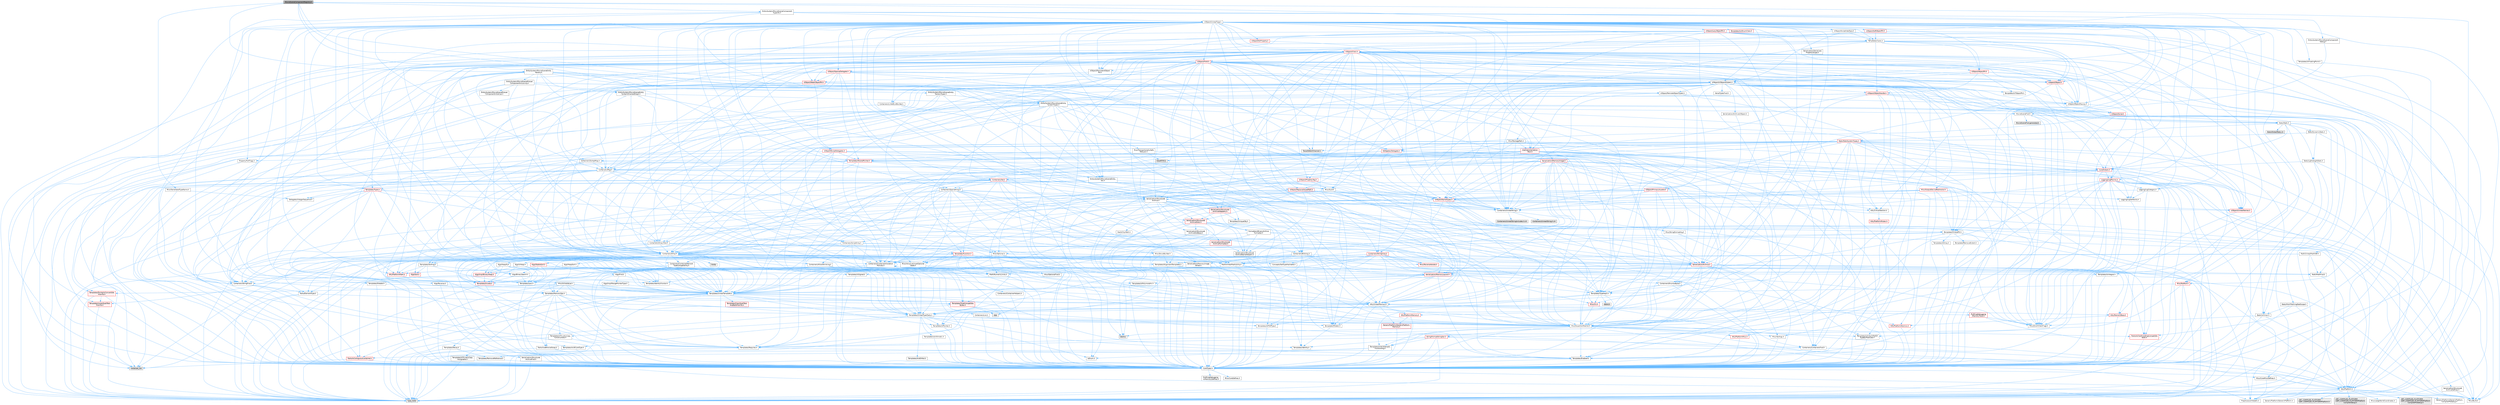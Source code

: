 digraph "MovieSceneComponentRegistry.h"
{
 // INTERACTIVE_SVG=YES
 // LATEX_PDF_SIZE
  bgcolor="transparent";
  edge [fontname=Helvetica,fontsize=10,labelfontname=Helvetica,labelfontsize=10];
  node [fontname=Helvetica,fontsize=10,shape=box,height=0.2,width=0.4];
  Node1 [id="Node000001",label="MovieSceneComponentRegistry.h",height=0.2,width=0.4,color="gray40", fillcolor="grey60", style="filled", fontcolor="black",tooltip=" "];
  Node1 -> Node2 [id="edge1_Node000001_Node000002",color="steelblue1",style="solid",tooltip=" "];
  Node2 [id="Node000002",label="Containers/SparseArray.h",height=0.2,width=0.4,color="grey40", fillcolor="white", style="filled",URL="$d5/dbf/SparseArray_8h.html",tooltip=" "];
  Node2 -> Node3 [id="edge2_Node000002_Node000003",color="steelblue1",style="solid",tooltip=" "];
  Node3 [id="Node000003",label="CoreTypes.h",height=0.2,width=0.4,color="grey40", fillcolor="white", style="filled",URL="$dc/dec/CoreTypes_8h.html",tooltip=" "];
  Node3 -> Node4 [id="edge3_Node000003_Node000004",color="steelblue1",style="solid",tooltip=" "];
  Node4 [id="Node000004",label="HAL/Platform.h",height=0.2,width=0.4,color="grey40", fillcolor="white", style="filled",URL="$d9/dd0/Platform_8h.html",tooltip=" "];
  Node4 -> Node5 [id="edge4_Node000004_Node000005",color="steelblue1",style="solid",tooltip=" "];
  Node5 [id="Node000005",label="Misc/Build.h",height=0.2,width=0.4,color="grey40", fillcolor="white", style="filled",URL="$d3/dbb/Build_8h.html",tooltip=" "];
  Node4 -> Node6 [id="edge5_Node000004_Node000006",color="steelblue1",style="solid",tooltip=" "];
  Node6 [id="Node000006",label="Misc/LargeWorldCoordinates.h",height=0.2,width=0.4,color="grey40", fillcolor="white", style="filled",URL="$d2/dcb/LargeWorldCoordinates_8h.html",tooltip=" "];
  Node4 -> Node7 [id="edge6_Node000004_Node000007",color="steelblue1",style="solid",tooltip=" "];
  Node7 [id="Node000007",label="type_traits",height=0.2,width=0.4,color="grey60", fillcolor="#E0E0E0", style="filled",tooltip=" "];
  Node4 -> Node8 [id="edge7_Node000004_Node000008",color="steelblue1",style="solid",tooltip=" "];
  Node8 [id="Node000008",label="PreprocessorHelpers.h",height=0.2,width=0.4,color="grey40", fillcolor="white", style="filled",URL="$db/ddb/PreprocessorHelpers_8h.html",tooltip=" "];
  Node4 -> Node9 [id="edge8_Node000004_Node000009",color="steelblue1",style="solid",tooltip=" "];
  Node9 [id="Node000009",label="UBT_COMPILED_PLATFORM\l/UBT_COMPILED_PLATFORMPlatform\lCompilerPreSetup.h",height=0.2,width=0.4,color="grey60", fillcolor="#E0E0E0", style="filled",tooltip=" "];
  Node4 -> Node10 [id="edge9_Node000004_Node000010",color="steelblue1",style="solid",tooltip=" "];
  Node10 [id="Node000010",label="GenericPlatform/GenericPlatform\lCompilerPreSetup.h",height=0.2,width=0.4,color="grey40", fillcolor="white", style="filled",URL="$d9/dc8/GenericPlatformCompilerPreSetup_8h.html",tooltip=" "];
  Node4 -> Node11 [id="edge10_Node000004_Node000011",color="steelblue1",style="solid",tooltip=" "];
  Node11 [id="Node000011",label="GenericPlatform/GenericPlatform.h",height=0.2,width=0.4,color="grey40", fillcolor="white", style="filled",URL="$d6/d84/GenericPlatform_8h.html",tooltip=" "];
  Node4 -> Node12 [id="edge11_Node000004_Node000012",color="steelblue1",style="solid",tooltip=" "];
  Node12 [id="Node000012",label="UBT_COMPILED_PLATFORM\l/UBT_COMPILED_PLATFORMPlatform.h",height=0.2,width=0.4,color="grey60", fillcolor="#E0E0E0", style="filled",tooltip=" "];
  Node4 -> Node13 [id="edge12_Node000004_Node000013",color="steelblue1",style="solid",tooltip=" "];
  Node13 [id="Node000013",label="UBT_COMPILED_PLATFORM\l/UBT_COMPILED_PLATFORMPlatform\lCompilerSetup.h",height=0.2,width=0.4,color="grey60", fillcolor="#E0E0E0", style="filled",tooltip=" "];
  Node3 -> Node14 [id="edge13_Node000003_Node000014",color="steelblue1",style="solid",tooltip=" "];
  Node14 [id="Node000014",label="ProfilingDebugging\l/UMemoryDefines.h",height=0.2,width=0.4,color="grey40", fillcolor="white", style="filled",URL="$d2/da2/UMemoryDefines_8h.html",tooltip=" "];
  Node3 -> Node15 [id="edge14_Node000003_Node000015",color="steelblue1",style="solid",tooltip=" "];
  Node15 [id="Node000015",label="Misc/CoreMiscDefines.h",height=0.2,width=0.4,color="grey40", fillcolor="white", style="filled",URL="$da/d38/CoreMiscDefines_8h.html",tooltip=" "];
  Node15 -> Node4 [id="edge15_Node000015_Node000004",color="steelblue1",style="solid",tooltip=" "];
  Node15 -> Node8 [id="edge16_Node000015_Node000008",color="steelblue1",style="solid",tooltip=" "];
  Node3 -> Node16 [id="edge17_Node000003_Node000016",color="steelblue1",style="solid",tooltip=" "];
  Node16 [id="Node000016",label="Misc/CoreDefines.h",height=0.2,width=0.4,color="grey40", fillcolor="white", style="filled",URL="$d3/dd2/CoreDefines_8h.html",tooltip=" "];
  Node2 -> Node17 [id="edge18_Node000002_Node000017",color="steelblue1",style="solid",tooltip=" "];
  Node17 [id="Node000017",label="Misc/AssertionMacros.h",height=0.2,width=0.4,color="grey40", fillcolor="white", style="filled",URL="$d0/dfa/AssertionMacros_8h.html",tooltip=" "];
  Node17 -> Node3 [id="edge19_Node000017_Node000003",color="steelblue1",style="solid",tooltip=" "];
  Node17 -> Node4 [id="edge20_Node000017_Node000004",color="steelblue1",style="solid",tooltip=" "];
  Node17 -> Node18 [id="edge21_Node000017_Node000018",color="steelblue1",style="solid",tooltip=" "];
  Node18 [id="Node000018",label="HAL/PlatformMisc.h",height=0.2,width=0.4,color="red", fillcolor="#FFF0F0", style="filled",URL="$d0/df5/PlatformMisc_8h.html",tooltip=" "];
  Node18 -> Node3 [id="edge22_Node000018_Node000003",color="steelblue1",style="solid",tooltip=" "];
  Node17 -> Node8 [id="edge23_Node000017_Node000008",color="steelblue1",style="solid",tooltip=" "];
  Node17 -> Node54 [id="edge24_Node000017_Node000054",color="steelblue1",style="solid",tooltip=" "];
  Node54 [id="Node000054",label="Templates/EnableIf.h",height=0.2,width=0.4,color="grey40", fillcolor="white", style="filled",URL="$d7/d60/EnableIf_8h.html",tooltip=" "];
  Node54 -> Node3 [id="edge25_Node000054_Node000003",color="steelblue1",style="solid",tooltip=" "];
  Node17 -> Node55 [id="edge26_Node000017_Node000055",color="steelblue1",style="solid",tooltip=" "];
  Node55 [id="Node000055",label="Templates/IsArrayOrRefOf\lTypeByPredicate.h",height=0.2,width=0.4,color="grey40", fillcolor="white", style="filled",URL="$d6/da1/IsArrayOrRefOfTypeByPredicate_8h.html",tooltip=" "];
  Node55 -> Node3 [id="edge27_Node000055_Node000003",color="steelblue1",style="solid",tooltip=" "];
  Node17 -> Node56 [id="edge28_Node000017_Node000056",color="steelblue1",style="solid",tooltip=" "];
  Node56 [id="Node000056",label="Templates/IsValidVariadic\lFunctionArg.h",height=0.2,width=0.4,color="grey40", fillcolor="white", style="filled",URL="$d0/dc8/IsValidVariadicFunctionArg_8h.html",tooltip=" "];
  Node56 -> Node3 [id="edge29_Node000056_Node000003",color="steelblue1",style="solid",tooltip=" "];
  Node56 -> Node57 [id="edge30_Node000056_Node000057",color="steelblue1",style="solid",tooltip=" "];
  Node57 [id="Node000057",label="IsEnum.h",height=0.2,width=0.4,color="grey40", fillcolor="white", style="filled",URL="$d4/de5/IsEnum_8h.html",tooltip=" "];
  Node56 -> Node7 [id="edge31_Node000056_Node000007",color="steelblue1",style="solid",tooltip=" "];
  Node17 -> Node58 [id="edge32_Node000017_Node000058",color="steelblue1",style="solid",tooltip=" "];
  Node58 [id="Node000058",label="Traits/IsCharEncodingCompatible\lWith.h",height=0.2,width=0.4,color="red", fillcolor="#FFF0F0", style="filled",URL="$df/dd1/IsCharEncodingCompatibleWith_8h.html",tooltip=" "];
  Node58 -> Node7 [id="edge33_Node000058_Node000007",color="steelblue1",style="solid",tooltip=" "];
  Node17 -> Node60 [id="edge34_Node000017_Node000060",color="steelblue1",style="solid",tooltip=" "];
  Node60 [id="Node000060",label="Misc/VarArgs.h",height=0.2,width=0.4,color="grey40", fillcolor="white", style="filled",URL="$d5/d6f/VarArgs_8h.html",tooltip=" "];
  Node60 -> Node3 [id="edge35_Node000060_Node000003",color="steelblue1",style="solid",tooltip=" "];
  Node17 -> Node61 [id="edge36_Node000017_Node000061",color="steelblue1",style="solid",tooltip=" "];
  Node61 [id="Node000061",label="String/FormatStringSan.h",height=0.2,width=0.4,color="red", fillcolor="#FFF0F0", style="filled",URL="$d3/d8b/FormatStringSan_8h.html",tooltip=" "];
  Node61 -> Node7 [id="edge37_Node000061_Node000007",color="steelblue1",style="solid",tooltip=" "];
  Node61 -> Node3 [id="edge38_Node000061_Node000003",color="steelblue1",style="solid",tooltip=" "];
  Node61 -> Node62 [id="edge39_Node000061_Node000062",color="steelblue1",style="solid",tooltip=" "];
  Node62 [id="Node000062",label="Templates/Requires.h",height=0.2,width=0.4,color="grey40", fillcolor="white", style="filled",URL="$dc/d96/Requires_8h.html",tooltip=" "];
  Node62 -> Node54 [id="edge40_Node000062_Node000054",color="steelblue1",style="solid",tooltip=" "];
  Node62 -> Node7 [id="edge41_Node000062_Node000007",color="steelblue1",style="solid",tooltip=" "];
  Node61 -> Node63 [id="edge42_Node000061_Node000063",color="steelblue1",style="solid",tooltip=" "];
  Node63 [id="Node000063",label="Templates/Identity.h",height=0.2,width=0.4,color="grey40", fillcolor="white", style="filled",URL="$d0/dd5/Identity_8h.html",tooltip=" "];
  Node61 -> Node56 [id="edge43_Node000061_Node000056",color="steelblue1",style="solid",tooltip=" "];
  Node61 -> Node26 [id="edge44_Node000061_Node000026",color="steelblue1",style="solid",tooltip=" "];
  Node26 [id="Node000026",label="Containers/ContainersFwd.h",height=0.2,width=0.4,color="grey40", fillcolor="white", style="filled",URL="$d4/d0a/ContainersFwd_8h.html",tooltip=" "];
  Node26 -> Node4 [id="edge45_Node000026_Node000004",color="steelblue1",style="solid",tooltip=" "];
  Node26 -> Node3 [id="edge46_Node000026_Node000003",color="steelblue1",style="solid",tooltip=" "];
  Node26 -> Node23 [id="edge47_Node000026_Node000023",color="steelblue1",style="solid",tooltip=" "];
  Node23 [id="Node000023",label="Traits/IsContiguousContainer.h",height=0.2,width=0.4,color="red", fillcolor="#FFF0F0", style="filled",URL="$d5/d3c/IsContiguousContainer_8h.html",tooltip=" "];
  Node23 -> Node3 [id="edge48_Node000023_Node000003",color="steelblue1",style="solid",tooltip=" "];
  Node23 -> Node22 [id="edge49_Node000023_Node000022",color="steelblue1",style="solid",tooltip=" "];
  Node22 [id="Node000022",label="initializer_list",height=0.2,width=0.4,color="grey60", fillcolor="#E0E0E0", style="filled",tooltip=" "];
  Node17 -> Node67 [id="edge50_Node000017_Node000067",color="steelblue1",style="solid",tooltip=" "];
  Node67 [id="Node000067",label="atomic",height=0.2,width=0.4,color="grey60", fillcolor="#E0E0E0", style="filled",tooltip=" "];
  Node2 -> Node68 [id="edge51_Node000002_Node000068",color="steelblue1",style="solid",tooltip=" "];
  Node68 [id="Node000068",label="HAL/UnrealMemory.h",height=0.2,width=0.4,color="grey40", fillcolor="white", style="filled",URL="$d9/d96/UnrealMemory_8h.html",tooltip=" "];
  Node68 -> Node3 [id="edge52_Node000068_Node000003",color="steelblue1",style="solid",tooltip=" "];
  Node68 -> Node69 [id="edge53_Node000068_Node000069",color="steelblue1",style="solid",tooltip=" "];
  Node69 [id="Node000069",label="GenericPlatform/GenericPlatform\lMemory.h",height=0.2,width=0.4,color="red", fillcolor="#FFF0F0", style="filled",URL="$dd/d22/GenericPlatformMemory_8h.html",tooltip=" "];
  Node69 -> Node3 [id="edge54_Node000069_Node000003",color="steelblue1",style="solid",tooltip=" "];
  Node68 -> Node72 [id="edge55_Node000068_Node000072",color="steelblue1",style="solid",tooltip=" "];
  Node72 [id="Node000072",label="HAL/MemoryBase.h",height=0.2,width=0.4,color="red", fillcolor="#FFF0F0", style="filled",URL="$d6/d9f/MemoryBase_8h.html",tooltip=" "];
  Node72 -> Node3 [id="edge56_Node000072_Node000003",color="steelblue1",style="solid",tooltip=" "];
  Node72 -> Node47 [id="edge57_Node000072_Node000047",color="steelblue1",style="solid",tooltip=" "];
  Node47 [id="Node000047",label="HAL/PlatformAtomics.h",height=0.2,width=0.4,color="red", fillcolor="#FFF0F0", style="filled",URL="$d3/d36/PlatformAtomics_8h.html",tooltip=" "];
  Node47 -> Node3 [id="edge58_Node000047_Node000003",color="steelblue1",style="solid",tooltip=" "];
  Node68 -> Node85 [id="edge59_Node000068_Node000085",color="steelblue1",style="solid",tooltip=" "];
  Node85 [id="Node000085",label="HAL/PlatformMemory.h",height=0.2,width=0.4,color="red", fillcolor="#FFF0F0", style="filled",URL="$de/d68/PlatformMemory_8h.html",tooltip=" "];
  Node85 -> Node3 [id="edge60_Node000085_Node000003",color="steelblue1",style="solid",tooltip=" "];
  Node85 -> Node69 [id="edge61_Node000085_Node000069",color="steelblue1",style="solid",tooltip=" "];
  Node68 -> Node87 [id="edge62_Node000068_Node000087",color="steelblue1",style="solid",tooltip=" "];
  Node87 [id="Node000087",label="ProfilingDebugging\l/MemoryTrace.h",height=0.2,width=0.4,color="red", fillcolor="#FFF0F0", style="filled",URL="$da/dd7/MemoryTrace_8h.html",tooltip=" "];
  Node87 -> Node4 [id="edge63_Node000087_Node000004",color="steelblue1",style="solid",tooltip=" "];
  Node87 -> Node42 [id="edge64_Node000087_Node000042",color="steelblue1",style="solid",tooltip=" "];
  Node42 [id="Node000042",label="Misc/EnumClassFlags.h",height=0.2,width=0.4,color="grey40", fillcolor="white", style="filled",URL="$d8/de7/EnumClassFlags_8h.html",tooltip=" "];
  Node68 -> Node88 [id="edge65_Node000068_Node000088",color="steelblue1",style="solid",tooltip=" "];
  Node88 [id="Node000088",label="Templates/IsPointer.h",height=0.2,width=0.4,color="grey40", fillcolor="white", style="filled",URL="$d7/d05/IsPointer_8h.html",tooltip=" "];
  Node88 -> Node3 [id="edge66_Node000088_Node000003",color="steelblue1",style="solid",tooltip=" "];
  Node2 -> Node89 [id="edge67_Node000002_Node000089",color="steelblue1",style="solid",tooltip=" "];
  Node89 [id="Node000089",label="Templates/UnrealTypeTraits.h",height=0.2,width=0.4,color="grey40", fillcolor="white", style="filled",URL="$d2/d2d/UnrealTypeTraits_8h.html",tooltip=" "];
  Node89 -> Node3 [id="edge68_Node000089_Node000003",color="steelblue1",style="solid",tooltip=" "];
  Node89 -> Node88 [id="edge69_Node000089_Node000088",color="steelblue1",style="solid",tooltip=" "];
  Node89 -> Node17 [id="edge70_Node000089_Node000017",color="steelblue1",style="solid",tooltip=" "];
  Node89 -> Node81 [id="edge71_Node000089_Node000081",color="steelblue1",style="solid",tooltip=" "];
  Node81 [id="Node000081",label="Templates/AndOrNot.h",height=0.2,width=0.4,color="grey40", fillcolor="white", style="filled",URL="$db/d0a/AndOrNot_8h.html",tooltip=" "];
  Node81 -> Node3 [id="edge72_Node000081_Node000003",color="steelblue1",style="solid",tooltip=" "];
  Node89 -> Node54 [id="edge73_Node000089_Node000054",color="steelblue1",style="solid",tooltip=" "];
  Node89 -> Node90 [id="edge74_Node000089_Node000090",color="steelblue1",style="solid",tooltip=" "];
  Node90 [id="Node000090",label="Templates/IsArithmetic.h",height=0.2,width=0.4,color="grey40", fillcolor="white", style="filled",URL="$d2/d5d/IsArithmetic_8h.html",tooltip=" "];
  Node90 -> Node3 [id="edge75_Node000090_Node000003",color="steelblue1",style="solid",tooltip=" "];
  Node89 -> Node57 [id="edge76_Node000089_Node000057",color="steelblue1",style="solid",tooltip=" "];
  Node89 -> Node91 [id="edge77_Node000089_Node000091",color="steelblue1",style="solid",tooltip=" "];
  Node91 [id="Node000091",label="Templates/Models.h",height=0.2,width=0.4,color="grey40", fillcolor="white", style="filled",URL="$d3/d0c/Models_8h.html",tooltip=" "];
  Node91 -> Node63 [id="edge78_Node000091_Node000063",color="steelblue1",style="solid",tooltip=" "];
  Node89 -> Node92 [id="edge79_Node000089_Node000092",color="steelblue1",style="solid",tooltip=" "];
  Node92 [id="Node000092",label="Templates/IsPODType.h",height=0.2,width=0.4,color="grey40", fillcolor="white", style="filled",URL="$d7/db1/IsPODType_8h.html",tooltip=" "];
  Node92 -> Node3 [id="edge80_Node000092_Node000003",color="steelblue1",style="solid",tooltip=" "];
  Node89 -> Node93 [id="edge81_Node000089_Node000093",color="steelblue1",style="solid",tooltip=" "];
  Node93 [id="Node000093",label="Templates/IsUECoreType.h",height=0.2,width=0.4,color="grey40", fillcolor="white", style="filled",URL="$d1/db8/IsUECoreType_8h.html",tooltip=" "];
  Node93 -> Node3 [id="edge82_Node000093_Node000003",color="steelblue1",style="solid",tooltip=" "];
  Node93 -> Node7 [id="edge83_Node000093_Node000007",color="steelblue1",style="solid",tooltip=" "];
  Node89 -> Node82 [id="edge84_Node000089_Node000082",color="steelblue1",style="solid",tooltip=" "];
  Node82 [id="Node000082",label="Templates/IsTriviallyCopy\lConstructible.h",height=0.2,width=0.4,color="grey40", fillcolor="white", style="filled",URL="$d3/d78/IsTriviallyCopyConstructible_8h.html",tooltip=" "];
  Node82 -> Node3 [id="edge85_Node000082_Node000003",color="steelblue1",style="solid",tooltip=" "];
  Node82 -> Node7 [id="edge86_Node000082_Node000007",color="steelblue1",style="solid",tooltip=" "];
  Node2 -> Node94 [id="edge87_Node000002_Node000094",color="steelblue1",style="solid",tooltip=" "];
  Node94 [id="Node000094",label="Templates/UnrealTemplate.h",height=0.2,width=0.4,color="grey40", fillcolor="white", style="filled",URL="$d4/d24/UnrealTemplate_8h.html",tooltip=" "];
  Node94 -> Node3 [id="edge88_Node000094_Node000003",color="steelblue1",style="solid",tooltip=" "];
  Node94 -> Node88 [id="edge89_Node000094_Node000088",color="steelblue1",style="solid",tooltip=" "];
  Node94 -> Node68 [id="edge90_Node000094_Node000068",color="steelblue1",style="solid",tooltip=" "];
  Node94 -> Node95 [id="edge91_Node000094_Node000095",color="steelblue1",style="solid",tooltip=" "];
  Node95 [id="Node000095",label="Templates/CopyQualifiers\lAndRefsFromTo.h",height=0.2,width=0.4,color="red", fillcolor="#FFF0F0", style="filled",URL="$d3/db3/CopyQualifiersAndRefsFromTo_8h.html",tooltip=" "];
  Node94 -> Node89 [id="edge92_Node000094_Node000089",color="steelblue1",style="solid",tooltip=" "];
  Node94 -> Node97 [id="edge93_Node000094_Node000097",color="steelblue1",style="solid",tooltip=" "];
  Node97 [id="Node000097",label="Templates/RemoveReference.h",height=0.2,width=0.4,color="grey40", fillcolor="white", style="filled",URL="$da/dbe/RemoveReference_8h.html",tooltip=" "];
  Node97 -> Node3 [id="edge94_Node000097_Node000003",color="steelblue1",style="solid",tooltip=" "];
  Node94 -> Node62 [id="edge95_Node000094_Node000062",color="steelblue1",style="solid",tooltip=" "];
  Node94 -> Node98 [id="edge96_Node000094_Node000098",color="steelblue1",style="solid",tooltip=" "];
  Node98 [id="Node000098",label="Templates/TypeCompatible\lBytes.h",height=0.2,width=0.4,color="red", fillcolor="#FFF0F0", style="filled",URL="$df/d0a/TypeCompatibleBytes_8h.html",tooltip=" "];
  Node98 -> Node3 [id="edge97_Node000098_Node000003",color="steelblue1",style="solid",tooltip=" "];
  Node98 -> Node31 [id="edge98_Node000098_Node000031",color="steelblue1",style="solid",tooltip=" "];
  Node31 [id="Node000031",label="new",height=0.2,width=0.4,color="grey60", fillcolor="#E0E0E0", style="filled",tooltip=" "];
  Node98 -> Node7 [id="edge99_Node000098_Node000007",color="steelblue1",style="solid",tooltip=" "];
  Node94 -> Node63 [id="edge100_Node000094_Node000063",color="steelblue1",style="solid",tooltip=" "];
  Node94 -> Node23 [id="edge101_Node000094_Node000023",color="steelblue1",style="solid",tooltip=" "];
  Node94 -> Node99 [id="edge102_Node000094_Node000099",color="steelblue1",style="solid",tooltip=" "];
  Node99 [id="Node000099",label="Traits/UseBitwiseSwap.h",height=0.2,width=0.4,color="grey40", fillcolor="white", style="filled",URL="$db/df3/UseBitwiseSwap_8h.html",tooltip=" "];
  Node99 -> Node3 [id="edge103_Node000099_Node000003",color="steelblue1",style="solid",tooltip=" "];
  Node99 -> Node7 [id="edge104_Node000099_Node000007",color="steelblue1",style="solid",tooltip=" "];
  Node94 -> Node7 [id="edge105_Node000094_Node000007",color="steelblue1",style="solid",tooltip=" "];
  Node2 -> Node100 [id="edge106_Node000002_Node000100",color="steelblue1",style="solid",tooltip=" "];
  Node100 [id="Node000100",label="Containers/ContainerAllocation\lPolicies.h",height=0.2,width=0.4,color="grey40", fillcolor="white", style="filled",URL="$d7/dff/ContainerAllocationPolicies_8h.html",tooltip=" "];
  Node100 -> Node3 [id="edge107_Node000100_Node000003",color="steelblue1",style="solid",tooltip=" "];
  Node100 -> Node101 [id="edge108_Node000100_Node000101",color="steelblue1",style="solid",tooltip=" "];
  Node101 [id="Node000101",label="Containers/ContainerHelpers.h",height=0.2,width=0.4,color="grey40", fillcolor="white", style="filled",URL="$d7/d33/ContainerHelpers_8h.html",tooltip=" "];
  Node101 -> Node3 [id="edge109_Node000101_Node000003",color="steelblue1",style="solid",tooltip=" "];
  Node100 -> Node100 [id="edge110_Node000100_Node000100",color="steelblue1",style="solid",tooltip=" "];
  Node100 -> Node102 [id="edge111_Node000100_Node000102",color="steelblue1",style="solid",tooltip=" "];
  Node102 [id="Node000102",label="HAL/PlatformMath.h",height=0.2,width=0.4,color="red", fillcolor="#FFF0F0", style="filled",URL="$dc/d53/PlatformMath_8h.html",tooltip=" "];
  Node102 -> Node3 [id="edge112_Node000102_Node000003",color="steelblue1",style="solid",tooltip=" "];
  Node100 -> Node68 [id="edge113_Node000100_Node000068",color="steelblue1",style="solid",tooltip=" "];
  Node100 -> Node40 [id="edge114_Node000100_Node000040",color="steelblue1",style="solid",tooltip=" "];
  Node40 [id="Node000040",label="Math/NumericLimits.h",height=0.2,width=0.4,color="grey40", fillcolor="white", style="filled",URL="$df/d1b/NumericLimits_8h.html",tooltip=" "];
  Node40 -> Node3 [id="edge115_Node000040_Node000003",color="steelblue1",style="solid",tooltip=" "];
  Node100 -> Node17 [id="edge116_Node000100_Node000017",color="steelblue1",style="solid",tooltip=" "];
  Node100 -> Node110 [id="edge117_Node000100_Node000110",color="steelblue1",style="solid",tooltip=" "];
  Node110 [id="Node000110",label="Templates/IsPolymorphic.h",height=0.2,width=0.4,color="grey40", fillcolor="white", style="filled",URL="$dc/d20/IsPolymorphic_8h.html",tooltip=" "];
  Node100 -> Node111 [id="edge118_Node000100_Node000111",color="steelblue1",style="solid",tooltip=" "];
  Node111 [id="Node000111",label="Templates/MemoryOps.h",height=0.2,width=0.4,color="grey40", fillcolor="white", style="filled",URL="$db/dea/MemoryOps_8h.html",tooltip=" "];
  Node111 -> Node3 [id="edge119_Node000111_Node000003",color="steelblue1",style="solid",tooltip=" "];
  Node111 -> Node68 [id="edge120_Node000111_Node000068",color="steelblue1",style="solid",tooltip=" "];
  Node111 -> Node83 [id="edge121_Node000111_Node000083",color="steelblue1",style="solid",tooltip=" "];
  Node83 [id="Node000083",label="Templates/IsTriviallyCopy\lAssignable.h",height=0.2,width=0.4,color="grey40", fillcolor="white", style="filled",URL="$d2/df2/IsTriviallyCopyAssignable_8h.html",tooltip=" "];
  Node83 -> Node3 [id="edge122_Node000083_Node000003",color="steelblue1",style="solid",tooltip=" "];
  Node83 -> Node7 [id="edge123_Node000083_Node000007",color="steelblue1",style="solid",tooltip=" "];
  Node111 -> Node82 [id="edge124_Node000111_Node000082",color="steelblue1",style="solid",tooltip=" "];
  Node111 -> Node62 [id="edge125_Node000111_Node000062",color="steelblue1",style="solid",tooltip=" "];
  Node111 -> Node89 [id="edge126_Node000111_Node000089",color="steelblue1",style="solid",tooltip=" "];
  Node111 -> Node99 [id="edge127_Node000111_Node000099",color="steelblue1",style="solid",tooltip=" "];
  Node111 -> Node31 [id="edge128_Node000111_Node000031",color="steelblue1",style="solid",tooltip=" "];
  Node111 -> Node7 [id="edge129_Node000111_Node000007",color="steelblue1",style="solid",tooltip=" "];
  Node100 -> Node98 [id="edge130_Node000100_Node000098",color="steelblue1",style="solid",tooltip=" "];
  Node100 -> Node7 [id="edge131_Node000100_Node000007",color="steelblue1",style="solid",tooltip=" "];
  Node2 -> Node112 [id="edge132_Node000002_Node000112",color="steelblue1",style="solid",tooltip=" "];
  Node112 [id="Node000112",label="Templates/Less.h",height=0.2,width=0.4,color="grey40", fillcolor="white", style="filled",URL="$de/dc8/Less_8h.html",tooltip=" "];
  Node112 -> Node3 [id="edge133_Node000112_Node000003",color="steelblue1",style="solid",tooltip=" "];
  Node112 -> Node94 [id="edge134_Node000112_Node000094",color="steelblue1",style="solid",tooltip=" "];
  Node2 -> Node113 [id="edge135_Node000002_Node000113",color="steelblue1",style="solid",tooltip=" "];
  Node113 [id="Node000113",label="Containers/Array.h",height=0.2,width=0.4,color="grey40", fillcolor="white", style="filled",URL="$df/dd0/Array_8h.html",tooltip=" "];
  Node113 -> Node3 [id="edge136_Node000113_Node000003",color="steelblue1",style="solid",tooltip=" "];
  Node113 -> Node17 [id="edge137_Node000113_Node000017",color="steelblue1",style="solid",tooltip=" "];
  Node113 -> Node114 [id="edge138_Node000113_Node000114",color="steelblue1",style="solid",tooltip=" "];
  Node114 [id="Node000114",label="Misc/IntrusiveUnsetOptional\lState.h",height=0.2,width=0.4,color="grey40", fillcolor="white", style="filled",URL="$d2/d0a/IntrusiveUnsetOptionalState_8h.html",tooltip=" "];
  Node114 -> Node115 [id="edge139_Node000114_Node000115",color="steelblue1",style="solid",tooltip=" "];
  Node115 [id="Node000115",label="Misc/OptionalFwd.h",height=0.2,width=0.4,color="grey40", fillcolor="white", style="filled",URL="$dc/d50/OptionalFwd_8h.html",tooltip=" "];
  Node113 -> Node116 [id="edge140_Node000113_Node000116",color="steelblue1",style="solid",tooltip=" "];
  Node116 [id="Node000116",label="Misc/ReverseIterate.h",height=0.2,width=0.4,color="red", fillcolor="#FFF0F0", style="filled",URL="$db/de3/ReverseIterate_8h.html",tooltip=" "];
  Node116 -> Node4 [id="edge141_Node000116_Node000004",color="steelblue1",style="solid",tooltip=" "];
  Node113 -> Node68 [id="edge142_Node000113_Node000068",color="steelblue1",style="solid",tooltip=" "];
  Node113 -> Node89 [id="edge143_Node000113_Node000089",color="steelblue1",style="solid",tooltip=" "];
  Node113 -> Node94 [id="edge144_Node000113_Node000094",color="steelblue1",style="solid",tooltip=" "];
  Node113 -> Node118 [id="edge145_Node000113_Node000118",color="steelblue1",style="solid",tooltip=" "];
  Node118 [id="Node000118",label="Containers/AllowShrinking.h",height=0.2,width=0.4,color="grey40", fillcolor="white", style="filled",URL="$d7/d1a/AllowShrinking_8h.html",tooltip=" "];
  Node118 -> Node3 [id="edge146_Node000118_Node000003",color="steelblue1",style="solid",tooltip=" "];
  Node113 -> Node100 [id="edge147_Node000113_Node000100",color="steelblue1",style="solid",tooltip=" "];
  Node113 -> Node119 [id="edge148_Node000113_Node000119",color="steelblue1",style="solid",tooltip=" "];
  Node119 [id="Node000119",label="Containers/ContainerElement\lTypeCompatibility.h",height=0.2,width=0.4,color="grey40", fillcolor="white", style="filled",URL="$df/ddf/ContainerElementTypeCompatibility_8h.html",tooltip=" "];
  Node119 -> Node3 [id="edge149_Node000119_Node000003",color="steelblue1",style="solid",tooltip=" "];
  Node119 -> Node89 [id="edge150_Node000119_Node000089",color="steelblue1",style="solid",tooltip=" "];
  Node113 -> Node120 [id="edge151_Node000113_Node000120",color="steelblue1",style="solid",tooltip=" "];
  Node120 [id="Node000120",label="Serialization/Archive.h",height=0.2,width=0.4,color="red", fillcolor="#FFF0F0", style="filled",URL="$d7/d3b/Archive_8h.html",tooltip=" "];
  Node120 -> Node3 [id="edge152_Node000120_Node000003",color="steelblue1",style="solid",tooltip=" "];
  Node120 -> Node27 [id="edge153_Node000120_Node000027",color="steelblue1",style="solid",tooltip=" "];
  Node27 [id="Node000027",label="Math/MathFwd.h",height=0.2,width=0.4,color="grey40", fillcolor="white", style="filled",URL="$d2/d10/MathFwd_8h.html",tooltip=" "];
  Node27 -> Node4 [id="edge154_Node000027_Node000004",color="steelblue1",style="solid",tooltip=" "];
  Node120 -> Node17 [id="edge155_Node000120_Node000017",color="steelblue1",style="solid",tooltip=" "];
  Node120 -> Node5 [id="edge156_Node000120_Node000005",color="steelblue1",style="solid",tooltip=" "];
  Node120 -> Node60 [id="edge157_Node000120_Node000060",color="steelblue1",style="solid",tooltip=" "];
  Node120 -> Node54 [id="edge158_Node000120_Node000054",color="steelblue1",style="solid",tooltip=" "];
  Node120 -> Node55 [id="edge159_Node000120_Node000055",color="steelblue1",style="solid",tooltip=" "];
  Node120 -> Node107 [id="edge160_Node000120_Node000107",color="steelblue1",style="solid",tooltip=" "];
  Node107 [id="Node000107",label="Templates/IsSigned.h",height=0.2,width=0.4,color="grey40", fillcolor="white", style="filled",URL="$d8/dd8/IsSigned_8h.html",tooltip=" "];
  Node107 -> Node3 [id="edge161_Node000107_Node000003",color="steelblue1",style="solid",tooltip=" "];
  Node120 -> Node56 [id="edge162_Node000120_Node000056",color="steelblue1",style="solid",tooltip=" "];
  Node120 -> Node94 [id="edge163_Node000120_Node000094",color="steelblue1",style="solid",tooltip=" "];
  Node120 -> Node58 [id="edge164_Node000120_Node000058",color="steelblue1",style="solid",tooltip=" "];
  Node113 -> Node130 [id="edge165_Node000113_Node000130",color="steelblue1",style="solid",tooltip=" "];
  Node130 [id="Node000130",label="Serialization/MemoryImage\lWriter.h",height=0.2,width=0.4,color="grey40", fillcolor="white", style="filled",URL="$d0/d08/MemoryImageWriter_8h.html",tooltip=" "];
  Node130 -> Node3 [id="edge166_Node000130_Node000003",color="steelblue1",style="solid",tooltip=" "];
  Node130 -> Node131 [id="edge167_Node000130_Node000131",color="steelblue1",style="solid",tooltip=" "];
  Node131 [id="Node000131",label="Serialization/MemoryLayout.h",height=0.2,width=0.4,color="red", fillcolor="#FFF0F0", style="filled",URL="$d7/d66/MemoryLayout_8h.html",tooltip=" "];
  Node131 -> Node134 [id="edge168_Node000131_Node000134",color="steelblue1",style="solid",tooltip=" "];
  Node134 [id="Node000134",label="Containers/EnumAsByte.h",height=0.2,width=0.4,color="grey40", fillcolor="white", style="filled",URL="$d6/d9a/EnumAsByte_8h.html",tooltip=" "];
  Node134 -> Node3 [id="edge169_Node000134_Node000003",color="steelblue1",style="solid",tooltip=" "];
  Node134 -> Node92 [id="edge170_Node000134_Node000092",color="steelblue1",style="solid",tooltip=" "];
  Node134 -> Node135 [id="edge171_Node000134_Node000135",color="steelblue1",style="solid",tooltip=" "];
  Node135 [id="Node000135",label="Templates/TypeHash.h",height=0.2,width=0.4,color="grey40", fillcolor="white", style="filled",URL="$d1/d62/TypeHash_8h.html",tooltip=" "];
  Node135 -> Node3 [id="edge172_Node000135_Node000003",color="steelblue1",style="solid",tooltip=" "];
  Node135 -> Node62 [id="edge173_Node000135_Node000062",color="steelblue1",style="solid",tooltip=" "];
  Node135 -> Node136 [id="edge174_Node000135_Node000136",color="steelblue1",style="solid",tooltip=" "];
  Node136 [id="Node000136",label="Misc/Crc.h",height=0.2,width=0.4,color="red", fillcolor="#FFF0F0", style="filled",URL="$d4/dd2/Crc_8h.html",tooltip=" "];
  Node136 -> Node3 [id="edge175_Node000136_Node000003",color="steelblue1",style="solid",tooltip=" "];
  Node136 -> Node17 [id="edge176_Node000136_Node000017",color="steelblue1",style="solid",tooltip=" "];
  Node136 -> Node89 [id="edge177_Node000136_Node000089",color="steelblue1",style="solid",tooltip=" "];
  Node135 -> Node141 [id="edge178_Node000135_Node000141",color="steelblue1",style="solid",tooltip=" "];
  Node141 [id="Node000141",label="stdint.h",height=0.2,width=0.4,color="grey60", fillcolor="#E0E0E0", style="filled",tooltip=" "];
  Node135 -> Node7 [id="edge179_Node000135_Node000007",color="steelblue1",style="solid",tooltip=" "];
  Node131 -> Node20 [id="edge180_Node000131_Node000020",color="steelblue1",style="solid",tooltip=" "];
  Node20 [id="Node000020",label="Containers/StringFwd.h",height=0.2,width=0.4,color="grey40", fillcolor="white", style="filled",URL="$df/d37/StringFwd_8h.html",tooltip=" "];
  Node20 -> Node3 [id="edge181_Node000020_Node000003",color="steelblue1",style="solid",tooltip=" "];
  Node20 -> Node21 [id="edge182_Node000020_Node000021",color="steelblue1",style="solid",tooltip=" "];
  Node21 [id="Node000021",label="Traits/ElementType.h",height=0.2,width=0.4,color="grey40", fillcolor="white", style="filled",URL="$d5/d4f/ElementType_8h.html",tooltip=" "];
  Node21 -> Node4 [id="edge183_Node000021_Node000004",color="steelblue1",style="solid",tooltip=" "];
  Node21 -> Node22 [id="edge184_Node000021_Node000022",color="steelblue1",style="solid",tooltip=" "];
  Node21 -> Node7 [id="edge185_Node000021_Node000007",color="steelblue1",style="solid",tooltip=" "];
  Node20 -> Node23 [id="edge186_Node000020_Node000023",color="steelblue1",style="solid",tooltip=" "];
  Node131 -> Node68 [id="edge187_Node000131_Node000068",color="steelblue1",style="solid",tooltip=" "];
  Node131 -> Node54 [id="edge188_Node000131_Node000054",color="steelblue1",style="solid",tooltip=" "];
  Node131 -> Node110 [id="edge189_Node000131_Node000110",color="steelblue1",style="solid",tooltip=" "];
  Node131 -> Node91 [id="edge190_Node000131_Node000091",color="steelblue1",style="solid",tooltip=" "];
  Node131 -> Node94 [id="edge191_Node000131_Node000094",color="steelblue1",style="solid",tooltip=" "];
  Node113 -> Node144 [id="edge192_Node000113_Node000144",color="steelblue1",style="solid",tooltip=" "];
  Node144 [id="Node000144",label="Algo/Heapify.h",height=0.2,width=0.4,color="grey40", fillcolor="white", style="filled",URL="$d0/d2a/Heapify_8h.html",tooltip=" "];
  Node144 -> Node145 [id="edge193_Node000144_Node000145",color="steelblue1",style="solid",tooltip=" "];
  Node145 [id="Node000145",label="Algo/Impl/BinaryHeap.h",height=0.2,width=0.4,color="red", fillcolor="#FFF0F0", style="filled",URL="$d7/da3/Algo_2Impl_2BinaryHeap_8h.html",tooltip=" "];
  Node145 -> Node146 [id="edge194_Node000145_Node000146",color="steelblue1",style="solid",tooltip=" "];
  Node146 [id="Node000146",label="Templates/Invoke.h",height=0.2,width=0.4,color="red", fillcolor="#FFF0F0", style="filled",URL="$d7/deb/Invoke_8h.html",tooltip=" "];
  Node146 -> Node3 [id="edge195_Node000146_Node000003",color="steelblue1",style="solid",tooltip=" "];
  Node146 -> Node94 [id="edge196_Node000146_Node000094",color="steelblue1",style="solid",tooltip=" "];
  Node146 -> Node7 [id="edge197_Node000146_Node000007",color="steelblue1",style="solid",tooltip=" "];
  Node145 -> Node7 [id="edge198_Node000145_Node000007",color="steelblue1",style="solid",tooltip=" "];
  Node144 -> Node150 [id="edge199_Node000144_Node000150",color="steelblue1",style="solid",tooltip=" "];
  Node150 [id="Node000150",label="Templates/IdentityFunctor.h",height=0.2,width=0.4,color="grey40", fillcolor="white", style="filled",URL="$d7/d2e/IdentityFunctor_8h.html",tooltip=" "];
  Node150 -> Node4 [id="edge200_Node000150_Node000004",color="steelblue1",style="solid",tooltip=" "];
  Node144 -> Node146 [id="edge201_Node000144_Node000146",color="steelblue1",style="solid",tooltip=" "];
  Node144 -> Node112 [id="edge202_Node000144_Node000112",color="steelblue1",style="solid",tooltip=" "];
  Node144 -> Node94 [id="edge203_Node000144_Node000094",color="steelblue1",style="solid",tooltip=" "];
  Node113 -> Node151 [id="edge204_Node000113_Node000151",color="steelblue1",style="solid",tooltip=" "];
  Node151 [id="Node000151",label="Algo/HeapSort.h",height=0.2,width=0.4,color="grey40", fillcolor="white", style="filled",URL="$d3/d92/HeapSort_8h.html",tooltip=" "];
  Node151 -> Node145 [id="edge205_Node000151_Node000145",color="steelblue1",style="solid",tooltip=" "];
  Node151 -> Node150 [id="edge206_Node000151_Node000150",color="steelblue1",style="solid",tooltip=" "];
  Node151 -> Node112 [id="edge207_Node000151_Node000112",color="steelblue1",style="solid",tooltip=" "];
  Node151 -> Node94 [id="edge208_Node000151_Node000094",color="steelblue1",style="solid",tooltip=" "];
  Node113 -> Node152 [id="edge209_Node000113_Node000152",color="steelblue1",style="solid",tooltip=" "];
  Node152 [id="Node000152",label="Algo/IsHeap.h",height=0.2,width=0.4,color="grey40", fillcolor="white", style="filled",URL="$de/d32/IsHeap_8h.html",tooltip=" "];
  Node152 -> Node145 [id="edge210_Node000152_Node000145",color="steelblue1",style="solid",tooltip=" "];
  Node152 -> Node150 [id="edge211_Node000152_Node000150",color="steelblue1",style="solid",tooltip=" "];
  Node152 -> Node146 [id="edge212_Node000152_Node000146",color="steelblue1",style="solid",tooltip=" "];
  Node152 -> Node112 [id="edge213_Node000152_Node000112",color="steelblue1",style="solid",tooltip=" "];
  Node152 -> Node94 [id="edge214_Node000152_Node000094",color="steelblue1",style="solid",tooltip=" "];
  Node113 -> Node145 [id="edge215_Node000113_Node000145",color="steelblue1",style="solid",tooltip=" "];
  Node113 -> Node153 [id="edge216_Node000113_Node000153",color="steelblue1",style="solid",tooltip=" "];
  Node153 [id="Node000153",label="Algo/StableSort.h",height=0.2,width=0.4,color="red", fillcolor="#FFF0F0", style="filled",URL="$d7/d3c/StableSort_8h.html",tooltip=" "];
  Node153 -> Node154 [id="edge217_Node000153_Node000154",color="steelblue1",style="solid",tooltip=" "];
  Node154 [id="Node000154",label="Algo/BinarySearch.h",height=0.2,width=0.4,color="grey40", fillcolor="white", style="filled",URL="$db/db4/BinarySearch_8h.html",tooltip=" "];
  Node154 -> Node150 [id="edge218_Node000154_Node000150",color="steelblue1",style="solid",tooltip=" "];
  Node154 -> Node146 [id="edge219_Node000154_Node000146",color="steelblue1",style="solid",tooltip=" "];
  Node154 -> Node112 [id="edge220_Node000154_Node000112",color="steelblue1",style="solid",tooltip=" "];
  Node153 -> Node150 [id="edge221_Node000153_Node000150",color="steelblue1",style="solid",tooltip=" "];
  Node153 -> Node146 [id="edge222_Node000153_Node000146",color="steelblue1",style="solid",tooltip=" "];
  Node153 -> Node112 [id="edge223_Node000153_Node000112",color="steelblue1",style="solid",tooltip=" "];
  Node153 -> Node94 [id="edge224_Node000153_Node000094",color="steelblue1",style="solid",tooltip=" "];
  Node113 -> Node156 [id="edge225_Node000113_Node000156",color="steelblue1",style="solid",tooltip=" "];
  Node156 [id="Node000156",label="Concepts/GetTypeHashable.h",height=0.2,width=0.4,color="grey40", fillcolor="white", style="filled",URL="$d3/da2/GetTypeHashable_8h.html",tooltip=" "];
  Node156 -> Node3 [id="edge226_Node000156_Node000003",color="steelblue1",style="solid",tooltip=" "];
  Node156 -> Node135 [id="edge227_Node000156_Node000135",color="steelblue1",style="solid",tooltip=" "];
  Node113 -> Node150 [id="edge228_Node000113_Node000150",color="steelblue1",style="solid",tooltip=" "];
  Node113 -> Node146 [id="edge229_Node000113_Node000146",color="steelblue1",style="solid",tooltip=" "];
  Node113 -> Node112 [id="edge230_Node000113_Node000112",color="steelblue1",style="solid",tooltip=" "];
  Node113 -> Node157 [id="edge231_Node000113_Node000157",color="steelblue1",style="solid",tooltip=" "];
  Node157 [id="Node000157",label="Templates/LosesQualifiers\lFromTo.h",height=0.2,width=0.4,color="red", fillcolor="#FFF0F0", style="filled",URL="$d2/db3/LosesQualifiersFromTo_8h.html",tooltip=" "];
  Node157 -> Node7 [id="edge232_Node000157_Node000007",color="steelblue1",style="solid",tooltip=" "];
  Node113 -> Node62 [id="edge233_Node000113_Node000062",color="steelblue1",style="solid",tooltip=" "];
  Node113 -> Node158 [id="edge234_Node000113_Node000158",color="steelblue1",style="solid",tooltip=" "];
  Node158 [id="Node000158",label="Templates/Sorting.h",height=0.2,width=0.4,color="grey40", fillcolor="white", style="filled",URL="$d3/d9e/Sorting_8h.html",tooltip=" "];
  Node158 -> Node3 [id="edge235_Node000158_Node000003",color="steelblue1",style="solid",tooltip=" "];
  Node158 -> Node154 [id="edge236_Node000158_Node000154",color="steelblue1",style="solid",tooltip=" "];
  Node158 -> Node159 [id="edge237_Node000158_Node000159",color="steelblue1",style="solid",tooltip=" "];
  Node159 [id="Node000159",label="Algo/Sort.h",height=0.2,width=0.4,color="red", fillcolor="#FFF0F0", style="filled",URL="$d1/d87/Sort_8h.html",tooltip=" "];
  Node158 -> Node102 [id="edge238_Node000158_Node000102",color="steelblue1",style="solid",tooltip=" "];
  Node158 -> Node112 [id="edge239_Node000158_Node000112",color="steelblue1",style="solid",tooltip=" "];
  Node113 -> Node162 [id="edge240_Node000113_Node000162",color="steelblue1",style="solid",tooltip=" "];
  Node162 [id="Node000162",label="Templates/AlignmentTemplates.h",height=0.2,width=0.4,color="grey40", fillcolor="white", style="filled",URL="$dd/d32/AlignmentTemplates_8h.html",tooltip=" "];
  Node162 -> Node3 [id="edge241_Node000162_Node000003",color="steelblue1",style="solid",tooltip=" "];
  Node162 -> Node79 [id="edge242_Node000162_Node000079",color="steelblue1",style="solid",tooltip=" "];
  Node79 [id="Node000079",label="Templates/IsIntegral.h",height=0.2,width=0.4,color="grey40", fillcolor="white", style="filled",URL="$da/d64/IsIntegral_8h.html",tooltip=" "];
  Node79 -> Node3 [id="edge243_Node000079_Node000003",color="steelblue1",style="solid",tooltip=" "];
  Node162 -> Node88 [id="edge244_Node000162_Node000088",color="steelblue1",style="solid",tooltip=" "];
  Node113 -> Node21 [id="edge245_Node000113_Node000021",color="steelblue1",style="solid",tooltip=" "];
  Node113 -> Node108 [id="edge246_Node000113_Node000108",color="steelblue1",style="solid",tooltip=" "];
  Node108 [id="Node000108",label="limits",height=0.2,width=0.4,color="grey60", fillcolor="#E0E0E0", style="filled",tooltip=" "];
  Node113 -> Node7 [id="edge247_Node000113_Node000007",color="steelblue1",style="solid",tooltip=" "];
  Node2 -> Node161 [id="edge248_Node000002_Node000161",color="steelblue1",style="solid",tooltip=" "];
  Node161 [id="Node000161",label="Math/UnrealMathUtility.h",height=0.2,width=0.4,color="grey40", fillcolor="white", style="filled",URL="$db/db8/UnrealMathUtility_8h.html",tooltip=" "];
  Node161 -> Node3 [id="edge249_Node000161_Node000003",color="steelblue1",style="solid",tooltip=" "];
  Node161 -> Node17 [id="edge250_Node000161_Node000017",color="steelblue1",style="solid",tooltip=" "];
  Node161 -> Node102 [id="edge251_Node000161_Node000102",color="steelblue1",style="solid",tooltip=" "];
  Node161 -> Node27 [id="edge252_Node000161_Node000027",color="steelblue1",style="solid",tooltip=" "];
  Node161 -> Node63 [id="edge253_Node000161_Node000063",color="steelblue1",style="solid",tooltip=" "];
  Node161 -> Node62 [id="edge254_Node000161_Node000062",color="steelblue1",style="solid",tooltip=" "];
  Node2 -> Node163 [id="edge255_Node000002_Node000163",color="steelblue1",style="solid",tooltip=" "];
  Node163 [id="Node000163",label="Containers/ScriptArray.h",height=0.2,width=0.4,color="grey40", fillcolor="white", style="filled",URL="$dc/daf/ScriptArray_8h.html",tooltip=" "];
  Node163 -> Node3 [id="edge256_Node000163_Node000003",color="steelblue1",style="solid",tooltip=" "];
  Node163 -> Node17 [id="edge257_Node000163_Node000017",color="steelblue1",style="solid",tooltip=" "];
  Node163 -> Node68 [id="edge258_Node000163_Node000068",color="steelblue1",style="solid",tooltip=" "];
  Node163 -> Node118 [id="edge259_Node000163_Node000118",color="steelblue1",style="solid",tooltip=" "];
  Node163 -> Node100 [id="edge260_Node000163_Node000100",color="steelblue1",style="solid",tooltip=" "];
  Node163 -> Node113 [id="edge261_Node000163_Node000113",color="steelblue1",style="solid",tooltip=" "];
  Node163 -> Node22 [id="edge262_Node000163_Node000022",color="steelblue1",style="solid",tooltip=" "];
  Node2 -> Node164 [id="edge263_Node000002_Node000164",color="steelblue1",style="solid",tooltip=" "];
  Node164 [id="Node000164",label="Containers/BitArray.h",height=0.2,width=0.4,color="grey40", fillcolor="white", style="filled",URL="$d1/de4/BitArray_8h.html",tooltip=" "];
  Node164 -> Node100 [id="edge264_Node000164_Node000100",color="steelblue1",style="solid",tooltip=" "];
  Node164 -> Node3 [id="edge265_Node000164_Node000003",color="steelblue1",style="solid",tooltip=" "];
  Node164 -> Node47 [id="edge266_Node000164_Node000047",color="steelblue1",style="solid",tooltip=" "];
  Node164 -> Node68 [id="edge267_Node000164_Node000068",color="steelblue1",style="solid",tooltip=" "];
  Node164 -> Node161 [id="edge268_Node000164_Node000161",color="steelblue1",style="solid",tooltip=" "];
  Node164 -> Node17 [id="edge269_Node000164_Node000017",color="steelblue1",style="solid",tooltip=" "];
  Node164 -> Node42 [id="edge270_Node000164_Node000042",color="steelblue1",style="solid",tooltip=" "];
  Node164 -> Node120 [id="edge271_Node000164_Node000120",color="steelblue1",style="solid",tooltip=" "];
  Node164 -> Node130 [id="edge272_Node000164_Node000130",color="steelblue1",style="solid",tooltip=" "];
  Node164 -> Node131 [id="edge273_Node000164_Node000131",color="steelblue1",style="solid",tooltip=" "];
  Node164 -> Node54 [id="edge274_Node000164_Node000054",color="steelblue1",style="solid",tooltip=" "];
  Node164 -> Node146 [id="edge275_Node000164_Node000146",color="steelblue1",style="solid",tooltip=" "];
  Node164 -> Node94 [id="edge276_Node000164_Node000094",color="steelblue1",style="solid",tooltip=" "];
  Node164 -> Node89 [id="edge277_Node000164_Node000089",color="steelblue1",style="solid",tooltip=" "];
  Node2 -> Node165 [id="edge278_Node000002_Node000165",color="steelblue1",style="solid",tooltip=" "];
  Node165 [id="Node000165",label="Serialization/Structured\lArchive.h",height=0.2,width=0.4,color="grey40", fillcolor="white", style="filled",URL="$d9/d1e/StructuredArchive_8h.html",tooltip=" "];
  Node165 -> Node113 [id="edge279_Node000165_Node000113",color="steelblue1",style="solid",tooltip=" "];
  Node165 -> Node100 [id="edge280_Node000165_Node000100",color="steelblue1",style="solid",tooltip=" "];
  Node165 -> Node3 [id="edge281_Node000165_Node000003",color="steelblue1",style="solid",tooltip=" "];
  Node165 -> Node166 [id="edge282_Node000165_Node000166",color="steelblue1",style="solid",tooltip=" "];
  Node166 [id="Node000166",label="Formatters/BinaryArchive\lFormatter.h",height=0.2,width=0.4,color="grey40", fillcolor="white", style="filled",URL="$d2/d01/BinaryArchiveFormatter_8h.html",tooltip=" "];
  Node166 -> Node113 [id="edge283_Node000166_Node000113",color="steelblue1",style="solid",tooltip=" "];
  Node166 -> Node4 [id="edge284_Node000166_Node000004",color="steelblue1",style="solid",tooltip=" "];
  Node166 -> Node120 [id="edge285_Node000166_Node000120",color="steelblue1",style="solid",tooltip=" "];
  Node166 -> Node167 [id="edge286_Node000166_Node000167",color="steelblue1",style="solid",tooltip=" "];
  Node167 [id="Node000167",label="Serialization/Structured\lArchiveFormatter.h",height=0.2,width=0.4,color="red", fillcolor="#FFF0F0", style="filled",URL="$db/dfe/StructuredArchiveFormatter_8h.html",tooltip=" "];
  Node167 -> Node113 [id="edge287_Node000167_Node000113",color="steelblue1",style="solid",tooltip=" "];
  Node167 -> Node3 [id="edge288_Node000167_Node000003",color="steelblue1",style="solid",tooltip=" "];
  Node167 -> Node168 [id="edge289_Node000167_Node000168",color="steelblue1",style="solid",tooltip=" "];
  Node168 [id="Node000168",label="Serialization/Structured\lArchiveNameHelpers.h",height=0.2,width=0.4,color="grey40", fillcolor="white", style="filled",URL="$d0/d7b/StructuredArchiveNameHelpers_8h.html",tooltip=" "];
  Node168 -> Node3 [id="edge290_Node000168_Node000003",color="steelblue1",style="solid",tooltip=" "];
  Node168 -> Node63 [id="edge291_Node000168_Node000063",color="steelblue1",style="solid",tooltip=" "];
  Node166 -> Node168 [id="edge292_Node000166_Node000168",color="steelblue1",style="solid",tooltip=" "];
  Node165 -> Node5 [id="edge293_Node000165_Node000005",color="steelblue1",style="solid",tooltip=" "];
  Node165 -> Node120 [id="edge294_Node000165_Node000120",color="steelblue1",style="solid",tooltip=" "];
  Node165 -> Node169 [id="edge295_Node000165_Node000169",color="steelblue1",style="solid",tooltip=" "];
  Node169 [id="Node000169",label="Serialization/Structured\lArchiveAdapters.h",height=0.2,width=0.4,color="red", fillcolor="#FFF0F0", style="filled",URL="$d3/de1/StructuredArchiveAdapters_8h.html",tooltip=" "];
  Node169 -> Node3 [id="edge296_Node000169_Node000003",color="steelblue1",style="solid",tooltip=" "];
  Node169 -> Node91 [id="edge297_Node000169_Node000091",color="steelblue1",style="solid",tooltip=" "];
  Node169 -> Node172 [id="edge298_Node000169_Node000172",color="steelblue1",style="solid",tooltip=" "];
  Node172 [id="Node000172",label="Serialization/Structured\lArchiveSlots.h",height=0.2,width=0.4,color="red", fillcolor="#FFF0F0", style="filled",URL="$d2/d87/StructuredArchiveSlots_8h.html",tooltip=" "];
  Node172 -> Node113 [id="edge299_Node000172_Node000113",color="steelblue1",style="solid",tooltip=" "];
  Node172 -> Node3 [id="edge300_Node000172_Node000003",color="steelblue1",style="solid",tooltip=" "];
  Node172 -> Node166 [id="edge301_Node000172_Node000166",color="steelblue1",style="solid",tooltip=" "];
  Node172 -> Node5 [id="edge302_Node000172_Node000005",color="steelblue1",style="solid",tooltip=" "];
  Node172 -> Node173 [id="edge303_Node000172_Node000173",color="steelblue1",style="solid",tooltip=" "];
  Node173 [id="Node000173",label="Misc/Optional.h",height=0.2,width=0.4,color="grey40", fillcolor="white", style="filled",URL="$d2/dae/Optional_8h.html",tooltip=" "];
  Node173 -> Node3 [id="edge304_Node000173_Node000003",color="steelblue1",style="solid",tooltip=" "];
  Node173 -> Node17 [id="edge305_Node000173_Node000017",color="steelblue1",style="solid",tooltip=" "];
  Node173 -> Node114 [id="edge306_Node000173_Node000114",color="steelblue1",style="solid",tooltip=" "];
  Node173 -> Node115 [id="edge307_Node000173_Node000115",color="steelblue1",style="solid",tooltip=" "];
  Node173 -> Node111 [id="edge308_Node000173_Node000111",color="steelblue1",style="solid",tooltip=" "];
  Node173 -> Node94 [id="edge309_Node000173_Node000094",color="steelblue1",style="solid",tooltip=" "];
  Node173 -> Node120 [id="edge310_Node000173_Node000120",color="steelblue1",style="solid",tooltip=" "];
  Node172 -> Node120 [id="edge311_Node000172_Node000120",color="steelblue1",style="solid",tooltip=" "];
  Node172 -> Node174 [id="edge312_Node000172_Node000174",color="steelblue1",style="solid",tooltip=" "];
  Node174 [id="Node000174",label="Serialization/Structured\lArchiveFwd.h",height=0.2,width=0.4,color="grey40", fillcolor="white", style="filled",URL="$d2/df9/StructuredArchiveFwd_8h.html",tooltip=" "];
  Node174 -> Node3 [id="edge313_Node000174_Node000003",color="steelblue1",style="solid",tooltip=" "];
  Node174 -> Node5 [id="edge314_Node000174_Node000005",color="steelblue1",style="solid",tooltip=" "];
  Node174 -> Node7 [id="edge315_Node000174_Node000007",color="steelblue1",style="solid",tooltip=" "];
  Node172 -> Node168 [id="edge316_Node000172_Node000168",color="steelblue1",style="solid",tooltip=" "];
  Node172 -> Node175 [id="edge317_Node000172_Node000175",color="steelblue1",style="solid",tooltip=" "];
  Node175 [id="Node000175",label="Serialization/Structured\lArchiveSlotBase.h",height=0.2,width=0.4,color="grey40", fillcolor="white", style="filled",URL="$d9/d9a/StructuredArchiveSlotBase_8h.html",tooltip=" "];
  Node175 -> Node3 [id="edge318_Node000175_Node000003",color="steelblue1",style="solid",tooltip=" "];
  Node172 -> Node54 [id="edge319_Node000172_Node000054",color="steelblue1",style="solid",tooltip=" "];
  Node169 -> Node176 [id="edge320_Node000169_Node000176",color="steelblue1",style="solid",tooltip=" "];
  Node176 [id="Node000176",label="Templates/UniqueObj.h",height=0.2,width=0.4,color="grey40", fillcolor="white", style="filled",URL="$da/d95/UniqueObj_8h.html",tooltip=" "];
  Node176 -> Node3 [id="edge321_Node000176_Node000003",color="steelblue1",style="solid",tooltip=" "];
  Node176 -> Node177 [id="edge322_Node000176_Node000177",color="steelblue1",style="solid",tooltip=" "];
  Node177 [id="Node000177",label="Templates/UniquePtr.h",height=0.2,width=0.4,color="grey40", fillcolor="white", style="filled",URL="$de/d1a/UniquePtr_8h.html",tooltip=" "];
  Node177 -> Node3 [id="edge323_Node000177_Node000003",color="steelblue1",style="solid",tooltip=" "];
  Node177 -> Node94 [id="edge324_Node000177_Node000094",color="steelblue1",style="solid",tooltip=" "];
  Node177 -> Node178 [id="edge325_Node000177_Node000178",color="steelblue1",style="solid",tooltip=" "];
  Node178 [id="Node000178",label="Templates/IsArray.h",height=0.2,width=0.4,color="grey40", fillcolor="white", style="filled",URL="$d8/d8d/IsArray_8h.html",tooltip=" "];
  Node178 -> Node3 [id="edge326_Node000178_Node000003",color="steelblue1",style="solid",tooltip=" "];
  Node177 -> Node179 [id="edge327_Node000177_Node000179",color="steelblue1",style="solid",tooltip=" "];
  Node179 [id="Node000179",label="Templates/RemoveExtent.h",height=0.2,width=0.4,color="grey40", fillcolor="white", style="filled",URL="$dc/de9/RemoveExtent_8h.html",tooltip=" "];
  Node179 -> Node3 [id="edge328_Node000179_Node000003",color="steelblue1",style="solid",tooltip=" "];
  Node177 -> Node62 [id="edge329_Node000177_Node000062",color="steelblue1",style="solid",tooltip=" "];
  Node177 -> Node131 [id="edge330_Node000177_Node000131",color="steelblue1",style="solid",tooltip=" "];
  Node177 -> Node7 [id="edge331_Node000177_Node000007",color="steelblue1",style="solid",tooltip=" "];
  Node165 -> Node180 [id="edge332_Node000165_Node000180",color="steelblue1",style="solid",tooltip=" "];
  Node180 [id="Node000180",label="Serialization/Structured\lArchiveDefines.h",height=0.2,width=0.4,color="grey40", fillcolor="white", style="filled",URL="$d3/d61/StructuredArchiveDefines_8h.html",tooltip=" "];
  Node180 -> Node5 [id="edge333_Node000180_Node000005",color="steelblue1",style="solid",tooltip=" "];
  Node165 -> Node167 [id="edge334_Node000165_Node000167",color="steelblue1",style="solid",tooltip=" "];
  Node165 -> Node174 [id="edge335_Node000165_Node000174",color="steelblue1",style="solid",tooltip=" "];
  Node165 -> Node168 [id="edge336_Node000165_Node000168",color="steelblue1",style="solid",tooltip=" "];
  Node165 -> Node175 [id="edge337_Node000165_Node000175",color="steelblue1",style="solid",tooltip=" "];
  Node165 -> Node172 [id="edge338_Node000165_Node000172",color="steelblue1",style="solid",tooltip=" "];
  Node165 -> Node176 [id="edge339_Node000165_Node000176",color="steelblue1",style="solid",tooltip=" "];
  Node2 -> Node130 [id="edge340_Node000002_Node000130",color="steelblue1",style="solid",tooltip=" "];
  Node2 -> Node181 [id="edge341_Node000002_Node000181",color="steelblue1",style="solid",tooltip=" "];
  Node181 [id="Node000181",label="Containers/UnrealString.h",height=0.2,width=0.4,color="grey40", fillcolor="white", style="filled",URL="$d5/dba/UnrealString_8h.html",tooltip=" "];
  Node181 -> Node182 [id="edge342_Node000181_Node000182",color="steelblue1",style="solid",tooltip=" "];
  Node182 [id="Node000182",label="Containers/UnrealStringIncludes.h.inl",height=0.2,width=0.4,color="grey60", fillcolor="#E0E0E0", style="filled",tooltip=" "];
  Node181 -> Node183 [id="edge343_Node000181_Node000183",color="steelblue1",style="solid",tooltip=" "];
  Node183 [id="Node000183",label="Containers/UnrealString.h.inl",height=0.2,width=0.4,color="grey60", fillcolor="#E0E0E0", style="filled",tooltip=" "];
  Node181 -> Node184 [id="edge344_Node000181_Node000184",color="steelblue1",style="solid",tooltip=" "];
  Node184 [id="Node000184",label="Misc/StringFormatArg.h",height=0.2,width=0.4,color="grey40", fillcolor="white", style="filled",URL="$d2/d16/StringFormatArg_8h.html",tooltip=" "];
  Node184 -> Node26 [id="edge345_Node000184_Node000026",color="steelblue1",style="solid",tooltip=" "];
  Node2 -> Node114 [id="edge346_Node000002_Node000114",color="steelblue1",style="solid",tooltip=" "];
  Node1 -> Node181 [id="edge347_Node000001_Node000181",color="steelblue1",style="solid",tooltip=" "];
  Node1 -> Node185 [id="edge348_Node000001_Node000185",color="steelblue1",style="solid",tooltip=" "];
  Node185 [id="Node000185",label="EntitySystem/MovieSceneComponent\lTypeInfo.h",height=0.2,width=0.4,color="grey40", fillcolor="white", style="filled",URL="$d7/d1a/MovieSceneComponentTypeInfo_8h.html",tooltip=" "];
  Node185 -> Node3 [id="edge349_Node000185_Node000003",color="steelblue1",style="solid",tooltip=" "];
  Node185 -> Node177 [id="edge350_Node000185_Node000177",color="steelblue1",style="solid",tooltip=" "];
  Node185 -> Node111 [id="edge351_Node000185_Node000111",color="steelblue1",style="solid",tooltip=" "];
  Node185 -> Node186 [id="edge352_Node000185_Node000186",color="steelblue1",style="solid",tooltip=" "];
  Node186 [id="Node000186",label="UObject/UObjectGlobals.h",height=0.2,width=0.4,color="grey40", fillcolor="white", style="filled",URL="$d0/da9/UObjectGlobals_8h.html",tooltip=" "];
  Node186 -> Node113 [id="edge353_Node000186_Node000113",color="steelblue1",style="solid",tooltip=" "];
  Node186 -> Node187 [id="edge354_Node000186_Node000187",color="steelblue1",style="solid",tooltip=" "];
  Node187 [id="Node000187",label="Containers/ArrayView.h",height=0.2,width=0.4,color="grey40", fillcolor="white", style="filled",URL="$d7/df4/ArrayView_8h.html",tooltip=" "];
  Node187 -> Node3 [id="edge355_Node000187_Node000003",color="steelblue1",style="solid",tooltip=" "];
  Node187 -> Node26 [id="edge356_Node000187_Node000026",color="steelblue1",style="solid",tooltip=" "];
  Node187 -> Node17 [id="edge357_Node000187_Node000017",color="steelblue1",style="solid",tooltip=" "];
  Node187 -> Node116 [id="edge358_Node000187_Node000116",color="steelblue1",style="solid",tooltip=" "];
  Node187 -> Node114 [id="edge359_Node000187_Node000114",color="steelblue1",style="solid",tooltip=" "];
  Node187 -> Node146 [id="edge360_Node000187_Node000146",color="steelblue1",style="solid",tooltip=" "];
  Node187 -> Node89 [id="edge361_Node000187_Node000089",color="steelblue1",style="solid",tooltip=" "];
  Node187 -> Node21 [id="edge362_Node000187_Node000021",color="steelblue1",style="solid",tooltip=" "];
  Node187 -> Node113 [id="edge363_Node000187_Node000113",color="steelblue1",style="solid",tooltip=" "];
  Node187 -> Node161 [id="edge364_Node000187_Node000161",color="steelblue1",style="solid",tooltip=" "];
  Node187 -> Node7 [id="edge365_Node000187_Node000007",color="steelblue1",style="solid",tooltip=" "];
  Node186 -> Node100 [id="edge366_Node000186_Node000100",color="steelblue1",style="solid",tooltip=" "];
  Node186 -> Node26 [id="edge367_Node000186_Node000026",color="steelblue1",style="solid",tooltip=" "];
  Node186 -> Node188 [id="edge368_Node000186_Node000188",color="steelblue1",style="solid",tooltip=" "];
  Node188 [id="Node000188",label="Containers/Map.h",height=0.2,width=0.4,color="grey40", fillcolor="white", style="filled",URL="$df/d79/Map_8h.html",tooltip=" "];
  Node188 -> Node3 [id="edge369_Node000188_Node000003",color="steelblue1",style="solid",tooltip=" "];
  Node188 -> Node189 [id="edge370_Node000188_Node000189",color="steelblue1",style="solid",tooltip=" "];
  Node189 [id="Node000189",label="Algo/Reverse.h",height=0.2,width=0.4,color="grey40", fillcolor="white", style="filled",URL="$d5/d93/Reverse_8h.html",tooltip=" "];
  Node189 -> Node3 [id="edge371_Node000189_Node000003",color="steelblue1",style="solid",tooltip=" "];
  Node189 -> Node94 [id="edge372_Node000189_Node000094",color="steelblue1",style="solid",tooltip=" "];
  Node188 -> Node119 [id="edge373_Node000188_Node000119",color="steelblue1",style="solid",tooltip=" "];
  Node188 -> Node190 [id="edge374_Node000188_Node000190",color="steelblue1",style="solid",tooltip=" "];
  Node190 [id="Node000190",label="Containers/Set.h",height=0.2,width=0.4,color="red", fillcolor="#FFF0F0", style="filled",URL="$d4/d45/Set_8h.html",tooltip=" "];
  Node190 -> Node100 [id="edge375_Node000190_Node000100",color="steelblue1",style="solid",tooltip=" "];
  Node190 -> Node119 [id="edge376_Node000190_Node000119",color="steelblue1",style="solid",tooltip=" "];
  Node190 -> Node2 [id="edge377_Node000190_Node000002",color="steelblue1",style="solid",tooltip=" "];
  Node190 -> Node26 [id="edge378_Node000190_Node000026",color="steelblue1",style="solid",tooltip=" "];
  Node190 -> Node161 [id="edge379_Node000190_Node000161",color="steelblue1",style="solid",tooltip=" "];
  Node190 -> Node17 [id="edge380_Node000190_Node000017",color="steelblue1",style="solid",tooltip=" "];
  Node190 -> Node192 [id="edge381_Node000190_Node000192",color="steelblue1",style="solid",tooltip=" "];
  Node192 [id="Node000192",label="Misc/StructBuilder.h",height=0.2,width=0.4,color="grey40", fillcolor="white", style="filled",URL="$d9/db3/StructBuilder_8h.html",tooltip=" "];
  Node192 -> Node3 [id="edge382_Node000192_Node000003",color="steelblue1",style="solid",tooltip=" "];
  Node192 -> Node161 [id="edge383_Node000192_Node000161",color="steelblue1",style="solid",tooltip=" "];
  Node192 -> Node162 [id="edge384_Node000192_Node000162",color="steelblue1",style="solid",tooltip=" "];
  Node190 -> Node130 [id="edge385_Node000190_Node000130",color="steelblue1",style="solid",tooltip=" "];
  Node190 -> Node165 [id="edge386_Node000190_Node000165",color="steelblue1",style="solid",tooltip=" "];
  Node190 -> Node193 [id="edge387_Node000190_Node000193",color="steelblue1",style="solid",tooltip=" "];
  Node193 [id="Node000193",label="Templates/Function.h",height=0.2,width=0.4,color="red", fillcolor="#FFF0F0", style="filled",URL="$df/df5/Function_8h.html",tooltip=" "];
  Node193 -> Node3 [id="edge388_Node000193_Node000003",color="steelblue1",style="solid",tooltip=" "];
  Node193 -> Node17 [id="edge389_Node000193_Node000017",color="steelblue1",style="solid",tooltip=" "];
  Node193 -> Node114 [id="edge390_Node000193_Node000114",color="steelblue1",style="solid",tooltip=" "];
  Node193 -> Node68 [id="edge391_Node000193_Node000068",color="steelblue1",style="solid",tooltip=" "];
  Node193 -> Node89 [id="edge392_Node000193_Node000089",color="steelblue1",style="solid",tooltip=" "];
  Node193 -> Node146 [id="edge393_Node000193_Node000146",color="steelblue1",style="solid",tooltip=" "];
  Node193 -> Node94 [id="edge394_Node000193_Node000094",color="steelblue1",style="solid",tooltip=" "];
  Node193 -> Node62 [id="edge395_Node000193_Node000062",color="steelblue1",style="solid",tooltip=" "];
  Node193 -> Node161 [id="edge396_Node000193_Node000161",color="steelblue1",style="solid",tooltip=" "];
  Node193 -> Node31 [id="edge397_Node000193_Node000031",color="steelblue1",style="solid",tooltip=" "];
  Node193 -> Node7 [id="edge398_Node000193_Node000007",color="steelblue1",style="solid",tooltip=" "];
  Node190 -> Node158 [id="edge399_Node000190_Node000158",color="steelblue1",style="solid",tooltip=" "];
  Node190 -> Node135 [id="edge400_Node000190_Node000135",color="steelblue1",style="solid",tooltip=" "];
  Node190 -> Node94 [id="edge401_Node000190_Node000094",color="steelblue1",style="solid",tooltip=" "];
  Node190 -> Node22 [id="edge402_Node000190_Node000022",color="steelblue1",style="solid",tooltip=" "];
  Node190 -> Node7 [id="edge403_Node000190_Node000007",color="steelblue1",style="solid",tooltip=" "];
  Node188 -> Node181 [id="edge404_Node000188_Node000181",color="steelblue1",style="solid",tooltip=" "];
  Node188 -> Node17 [id="edge405_Node000188_Node000017",color="steelblue1",style="solid",tooltip=" "];
  Node188 -> Node192 [id="edge406_Node000188_Node000192",color="steelblue1",style="solid",tooltip=" "];
  Node188 -> Node193 [id="edge407_Node000188_Node000193",color="steelblue1",style="solid",tooltip=" "];
  Node188 -> Node158 [id="edge408_Node000188_Node000158",color="steelblue1",style="solid",tooltip=" "];
  Node188 -> Node196 [id="edge409_Node000188_Node000196",color="steelblue1",style="solid",tooltip=" "];
  Node196 [id="Node000196",label="Templates/Tuple.h",height=0.2,width=0.4,color="red", fillcolor="#FFF0F0", style="filled",URL="$d2/d4f/Tuple_8h.html",tooltip=" "];
  Node196 -> Node3 [id="edge410_Node000196_Node000003",color="steelblue1",style="solid",tooltip=" "];
  Node196 -> Node94 [id="edge411_Node000196_Node000094",color="steelblue1",style="solid",tooltip=" "];
  Node196 -> Node197 [id="edge412_Node000196_Node000197",color="steelblue1",style="solid",tooltip=" "];
  Node197 [id="Node000197",label="Delegates/IntegerSequence.h",height=0.2,width=0.4,color="grey40", fillcolor="white", style="filled",URL="$d2/dcc/IntegerSequence_8h.html",tooltip=" "];
  Node197 -> Node3 [id="edge413_Node000197_Node000003",color="steelblue1",style="solid",tooltip=" "];
  Node196 -> Node146 [id="edge414_Node000196_Node000146",color="steelblue1",style="solid",tooltip=" "];
  Node196 -> Node165 [id="edge415_Node000196_Node000165",color="steelblue1",style="solid",tooltip=" "];
  Node196 -> Node131 [id="edge416_Node000196_Node000131",color="steelblue1",style="solid",tooltip=" "];
  Node196 -> Node62 [id="edge417_Node000196_Node000062",color="steelblue1",style="solid",tooltip=" "];
  Node196 -> Node135 [id="edge418_Node000196_Node000135",color="steelblue1",style="solid",tooltip=" "];
  Node196 -> Node7 [id="edge419_Node000196_Node000007",color="steelblue1",style="solid",tooltip=" "];
  Node188 -> Node94 [id="edge420_Node000188_Node000094",color="steelblue1",style="solid",tooltip=" "];
  Node188 -> Node89 [id="edge421_Node000188_Node000089",color="steelblue1",style="solid",tooltip=" "];
  Node188 -> Node7 [id="edge422_Node000188_Node000007",color="steelblue1",style="solid",tooltip=" "];
  Node186 -> Node190 [id="edge423_Node000186_Node000190",color="steelblue1",style="solid",tooltip=" "];
  Node186 -> Node2 [id="edge424_Node000186_Node000002",color="steelblue1",style="solid",tooltip=" "];
  Node186 -> Node20 [id="edge425_Node000186_Node000020",color="steelblue1",style="solid",tooltip=" "];
  Node186 -> Node199 [id="edge426_Node000186_Node000199",color="steelblue1",style="solid",tooltip=" "];
  Node199 [id="Node000199",label="Containers/StringView.h",height=0.2,width=0.4,color="red", fillcolor="#FFF0F0", style="filled",URL="$dd/dea/StringView_8h.html",tooltip=" "];
  Node199 -> Node3 [id="edge427_Node000199_Node000003",color="steelblue1",style="solid",tooltip=" "];
  Node199 -> Node20 [id="edge428_Node000199_Node000020",color="steelblue1",style="solid",tooltip=" "];
  Node199 -> Node68 [id="edge429_Node000199_Node000068",color="steelblue1",style="solid",tooltip=" "];
  Node199 -> Node40 [id="edge430_Node000199_Node000040",color="steelblue1",style="solid",tooltip=" "];
  Node199 -> Node161 [id="edge431_Node000199_Node000161",color="steelblue1",style="solid",tooltip=" "];
  Node199 -> Node136 [id="edge432_Node000199_Node000136",color="steelblue1",style="solid",tooltip=" "];
  Node199 -> Node116 [id="edge433_Node000199_Node000116",color="steelblue1",style="solid",tooltip=" "];
  Node199 -> Node62 [id="edge434_Node000199_Node000062",color="steelblue1",style="solid",tooltip=" "];
  Node199 -> Node94 [id="edge435_Node000199_Node000094",color="steelblue1",style="solid",tooltip=" "];
  Node199 -> Node21 [id="edge436_Node000199_Node000021",color="steelblue1",style="solid",tooltip=" "];
  Node199 -> Node58 [id="edge437_Node000199_Node000058",color="steelblue1",style="solid",tooltip=" "];
  Node199 -> Node23 [id="edge438_Node000199_Node000023",color="steelblue1",style="solid",tooltip=" "];
  Node199 -> Node7 [id="edge439_Node000199_Node000007",color="steelblue1",style="solid",tooltip=" "];
  Node186 -> Node181 [id="edge440_Node000186_Node000181",color="steelblue1",style="solid",tooltip=" "];
  Node186 -> Node201 [id="edge441_Node000186_Node000201",color="steelblue1",style="solid",tooltip=" "];
  Node201 [id="Node000201",label="CoreGlobals.h",height=0.2,width=0.4,color="red", fillcolor="#FFF0F0", style="filled",URL="$d5/d8c/CoreGlobals_8h.html",tooltip=" "];
  Node201 -> Node181 [id="edge442_Node000201_Node000181",color="steelblue1",style="solid",tooltip=" "];
  Node201 -> Node3 [id="edge443_Node000201_Node000003",color="steelblue1",style="solid",tooltip=" "];
  Node201 -> Node205 [id="edge444_Node000201_Node000205",color="steelblue1",style="solid",tooltip=" "];
  Node205 [id="Node000205",label="Logging/LogMacros.h",height=0.2,width=0.4,color="red", fillcolor="#FFF0F0", style="filled",URL="$d0/d16/LogMacros_8h.html",tooltip=" "];
  Node205 -> Node181 [id="edge445_Node000205_Node000181",color="steelblue1",style="solid",tooltip=" "];
  Node205 -> Node3 [id="edge446_Node000205_Node000003",color="steelblue1",style="solid",tooltip=" "];
  Node205 -> Node8 [id="edge447_Node000205_Node000008",color="steelblue1",style="solid",tooltip=" "];
  Node205 -> Node206 [id="edge448_Node000205_Node000206",color="steelblue1",style="solid",tooltip=" "];
  Node206 [id="Node000206",label="Logging/LogCategory.h",height=0.2,width=0.4,color="grey40", fillcolor="white", style="filled",URL="$d9/d36/LogCategory_8h.html",tooltip=" "];
  Node206 -> Node3 [id="edge449_Node000206_Node000003",color="steelblue1",style="solid",tooltip=" "];
  Node206 -> Node75 [id="edge450_Node000206_Node000075",color="steelblue1",style="solid",tooltip=" "];
  Node75 [id="Node000075",label="Logging/LogVerbosity.h",height=0.2,width=0.4,color="grey40", fillcolor="white", style="filled",URL="$d2/d8f/LogVerbosity_8h.html",tooltip=" "];
  Node75 -> Node3 [id="edge451_Node000075_Node000003",color="steelblue1",style="solid",tooltip=" "];
  Node206 -> Node207 [id="edge452_Node000206_Node000207",color="steelblue1",style="solid",tooltip=" "];
  Node207 [id="Node000207",label="UObject/NameTypes.h",height=0.2,width=0.4,color="red", fillcolor="#FFF0F0", style="filled",URL="$d6/d35/NameTypes_8h.html",tooltip=" "];
  Node207 -> Node3 [id="edge453_Node000207_Node000003",color="steelblue1",style="solid",tooltip=" "];
  Node207 -> Node17 [id="edge454_Node000207_Node000017",color="steelblue1",style="solid",tooltip=" "];
  Node207 -> Node68 [id="edge455_Node000207_Node000068",color="steelblue1",style="solid",tooltip=" "];
  Node207 -> Node89 [id="edge456_Node000207_Node000089",color="steelblue1",style="solid",tooltip=" "];
  Node207 -> Node94 [id="edge457_Node000207_Node000094",color="steelblue1",style="solid",tooltip=" "];
  Node207 -> Node181 [id="edge458_Node000207_Node000181",color="steelblue1",style="solid",tooltip=" "];
  Node207 -> Node208 [id="edge459_Node000207_Node000208",color="steelblue1",style="solid",tooltip=" "];
  Node208 [id="Node000208",label="HAL/CriticalSection.h",height=0.2,width=0.4,color="grey40", fillcolor="white", style="filled",URL="$d6/d90/CriticalSection_8h.html",tooltip=" "];
  Node208 -> Node209 [id="edge460_Node000208_Node000209",color="steelblue1",style="solid",tooltip=" "];
  Node209 [id="Node000209",label="HAL/PlatformMutex.h",height=0.2,width=0.4,color="red", fillcolor="#FFF0F0", style="filled",URL="$d9/d0b/PlatformMutex_8h.html",tooltip=" "];
  Node209 -> Node3 [id="edge461_Node000209_Node000003",color="steelblue1",style="solid",tooltip=" "];
  Node207 -> Node20 [id="edge462_Node000207_Node000020",color="steelblue1",style="solid",tooltip=" "];
  Node207 -> Node212 [id="edge463_Node000207_Node000212",color="steelblue1",style="solid",tooltip=" "];
  Node212 [id="Node000212",label="UObject/UnrealNames.h",height=0.2,width=0.4,color="red", fillcolor="#FFF0F0", style="filled",URL="$d8/db1/UnrealNames_8h.html",tooltip=" "];
  Node212 -> Node3 [id="edge464_Node000212_Node000003",color="steelblue1",style="solid",tooltip=" "];
  Node207 -> Node131 [id="edge465_Node000207_Node000131",color="steelblue1",style="solid",tooltip=" "];
  Node207 -> Node114 [id="edge466_Node000207_Node000114",color="steelblue1",style="solid",tooltip=" "];
  Node205 -> Node75 [id="edge467_Node000205_Node000075",color="steelblue1",style="solid",tooltip=" "];
  Node205 -> Node17 [id="edge468_Node000205_Node000017",color="steelblue1",style="solid",tooltip=" "];
  Node205 -> Node5 [id="edge469_Node000205_Node000005",color="steelblue1",style="solid",tooltip=" "];
  Node205 -> Node60 [id="edge470_Node000205_Node000060",color="steelblue1",style="solid",tooltip=" "];
  Node205 -> Node61 [id="edge471_Node000205_Node000061",color="steelblue1",style="solid",tooltip=" "];
  Node205 -> Node54 [id="edge472_Node000205_Node000054",color="steelblue1",style="solid",tooltip=" "];
  Node205 -> Node55 [id="edge473_Node000205_Node000055",color="steelblue1",style="solid",tooltip=" "];
  Node205 -> Node56 [id="edge474_Node000205_Node000056",color="steelblue1",style="solid",tooltip=" "];
  Node205 -> Node58 [id="edge475_Node000205_Node000058",color="steelblue1",style="solid",tooltip=" "];
  Node205 -> Node7 [id="edge476_Node000205_Node000007",color="steelblue1",style="solid",tooltip=" "];
  Node201 -> Node5 [id="edge477_Node000201_Node000005",color="steelblue1",style="solid",tooltip=" "];
  Node201 -> Node42 [id="edge478_Node000201_Node000042",color="steelblue1",style="solid",tooltip=" "];
  Node201 -> Node207 [id="edge479_Node000201_Node000207",color="steelblue1",style="solid",tooltip=" "];
  Node201 -> Node67 [id="edge480_Node000201_Node000067",color="steelblue1",style="solid",tooltip=" "];
  Node186 -> Node3 [id="edge481_Node000186_Node000003",color="steelblue1",style="solid",tooltip=" "];
  Node186 -> Node219 [id="edge482_Node000186_Node000219",color="steelblue1",style="solid",tooltip=" "];
  Node219 [id="Node000219",label="Delegates/Delegate.h",height=0.2,width=0.4,color="red", fillcolor="#FFF0F0", style="filled",URL="$d4/d80/Delegate_8h.html",tooltip=" "];
  Node219 -> Node3 [id="edge483_Node000219_Node000003",color="steelblue1",style="solid",tooltip=" "];
  Node219 -> Node17 [id="edge484_Node000219_Node000017",color="steelblue1",style="solid",tooltip=" "];
  Node219 -> Node207 [id="edge485_Node000219_Node000207",color="steelblue1",style="solid",tooltip=" "];
  Node219 -> Node220 [id="edge486_Node000219_Node000220",color="steelblue1",style="solid",tooltip=" "];
  Node220 [id="Node000220",label="Templates/SharedPointer.h",height=0.2,width=0.4,color="red", fillcolor="#FFF0F0", style="filled",URL="$d2/d17/SharedPointer_8h.html",tooltip=" "];
  Node220 -> Node3 [id="edge487_Node000220_Node000003",color="steelblue1",style="solid",tooltip=" "];
  Node220 -> Node114 [id="edge488_Node000220_Node000114",color="steelblue1",style="solid",tooltip=" "];
  Node220 -> Node221 [id="edge489_Node000220_Node000221",color="steelblue1",style="solid",tooltip=" "];
  Node221 [id="Node000221",label="Templates/PointerIsConvertible\lFromTo.h",height=0.2,width=0.4,color="red", fillcolor="#FFF0F0", style="filled",URL="$d6/d65/PointerIsConvertibleFromTo_8h.html",tooltip=" "];
  Node221 -> Node3 [id="edge490_Node000221_Node000003",color="steelblue1",style="solid",tooltip=" "];
  Node221 -> Node157 [id="edge491_Node000221_Node000157",color="steelblue1",style="solid",tooltip=" "];
  Node221 -> Node7 [id="edge492_Node000221_Node000007",color="steelblue1",style="solid",tooltip=" "];
  Node220 -> Node17 [id="edge493_Node000220_Node000017",color="steelblue1",style="solid",tooltip=" "];
  Node220 -> Node68 [id="edge494_Node000220_Node000068",color="steelblue1",style="solid",tooltip=" "];
  Node220 -> Node113 [id="edge495_Node000220_Node000113",color="steelblue1",style="solid",tooltip=" "];
  Node220 -> Node188 [id="edge496_Node000220_Node000188",color="steelblue1",style="solid",tooltip=" "];
  Node220 -> Node201 [id="edge497_Node000220_Node000201",color="steelblue1",style="solid",tooltip=" "];
  Node219 -> Node197 [id="edge498_Node000219_Node000197",color="steelblue1",style="solid",tooltip=" "];
  Node219 -> Node224 [id="edge499_Node000219_Node000224",color="steelblue1",style="solid",tooltip=" "];
  Node224 [id="Node000224",label="AutoRTFM.h",height=0.2,width=0.4,color="grey60", fillcolor="#E0E0E0", style="filled",tooltip=" "];
  Node186 -> Node244 [id="edge500_Node000186_Node000244",color="steelblue1",style="solid",tooltip=" "];
  Node244 [id="Node000244",label="Internationalization\l/Text.h",height=0.2,width=0.4,color="red", fillcolor="#FFF0F0", style="filled",URL="$d6/d35/Text_8h.html",tooltip=" "];
  Node244 -> Node3 [id="edge501_Node000244_Node000003",color="steelblue1",style="solid",tooltip=" "];
  Node244 -> Node47 [id="edge502_Node000244_Node000047",color="steelblue1",style="solid",tooltip=" "];
  Node244 -> Node17 [id="edge503_Node000244_Node000017",color="steelblue1",style="solid",tooltip=" "];
  Node244 -> Node42 [id="edge504_Node000244_Node000042",color="steelblue1",style="solid",tooltip=" "];
  Node244 -> Node89 [id="edge505_Node000244_Node000089",color="steelblue1",style="solid",tooltip=" "];
  Node244 -> Node113 [id="edge506_Node000244_Node000113",color="steelblue1",style="solid",tooltip=" "];
  Node244 -> Node181 [id="edge507_Node000244_Node000181",color="steelblue1",style="solid",tooltip=" "];
  Node244 -> Node245 [id="edge508_Node000244_Node000245",color="steelblue1",style="solid",tooltip=" "];
  Node245 [id="Node000245",label="Containers/SortedMap.h",height=0.2,width=0.4,color="grey40", fillcolor="white", style="filled",URL="$d1/dcf/SortedMap_8h.html",tooltip=" "];
  Node245 -> Node188 [id="edge509_Node000245_Node000188",color="steelblue1",style="solid",tooltip=" "];
  Node245 -> Node154 [id="edge510_Node000245_Node000154",color="steelblue1",style="solid",tooltip=" "];
  Node245 -> Node159 [id="edge511_Node000245_Node000159",color="steelblue1",style="solid",tooltip=" "];
  Node245 -> Node207 [id="edge512_Node000245_Node000207",color="steelblue1",style="solid",tooltip=" "];
  Node244 -> Node134 [id="edge513_Node000244_Node000134",color="steelblue1",style="solid",tooltip=" "];
  Node244 -> Node220 [id="edge514_Node000244_Node000220",color="steelblue1",style="solid",tooltip=" "];
  Node244 -> Node173 [id="edge515_Node000244_Node000173",color="steelblue1",style="solid",tooltip=" "];
  Node244 -> Node177 [id="edge516_Node000244_Node000177",color="steelblue1",style="solid",tooltip=" "];
  Node244 -> Node62 [id="edge517_Node000244_Node000062",color="steelblue1",style="solid",tooltip=" "];
  Node244 -> Node7 [id="edge518_Node000244_Node000007",color="steelblue1",style="solid",tooltip=" "];
  Node186 -> Node205 [id="edge519_Node000186_Node000205",color="steelblue1",style="solid",tooltip=" "];
  Node186 -> Node75 [id="edge520_Node000186_Node000075",color="steelblue1",style="solid",tooltip=" "];
  Node186 -> Node17 [id="edge521_Node000186_Node000017",color="steelblue1",style="solid",tooltip=" "];
  Node186 -> Node42 [id="edge522_Node000186_Node000042",color="steelblue1",style="solid",tooltip=" "];
  Node186 -> Node258 [id="edge523_Node000186_Node000258",color="steelblue1",style="solid",tooltip=" "];
  Node258 [id="Node000258",label="Misc/OutputDeviceRedirector.h",height=0.2,width=0.4,color="red", fillcolor="#FFF0F0", style="filled",URL="$d8/dd8/OutputDeviceRedirector_8h.html",tooltip=" "];
  Node258 -> Node113 [id="edge524_Node000258_Node000113",color="steelblue1",style="solid",tooltip=" "];
  Node258 -> Node100 [id="edge525_Node000258_Node000100",color="steelblue1",style="solid",tooltip=" "];
  Node258 -> Node3 [id="edge526_Node000258_Node000003",color="steelblue1",style="solid",tooltip=" "];
  Node258 -> Node75 [id="edge527_Node000258_Node000075",color="steelblue1",style="solid",tooltip=" "];
  Node258 -> Node42 [id="edge528_Node000258_Node000042",color="steelblue1",style="solid",tooltip=" "];
  Node258 -> Node177 [id="edge529_Node000258_Node000177",color="steelblue1",style="solid",tooltip=" "];
  Node258 -> Node207 [id="edge530_Node000258_Node000207",color="steelblue1",style="solid",tooltip=" "];
  Node186 -> Node260 [id="edge531_Node000186_Node000260",color="steelblue1",style="solid",tooltip=" "];
  Node260 [id="Node000260",label="Misc/PackagePath.h",height=0.2,width=0.4,color="grey40", fillcolor="white", style="filled",URL="$d8/d15/PackagePath_8h.html",tooltip=" "];
  Node260 -> Node187 [id="edge532_Node000260_Node000187",color="steelblue1",style="solid",tooltip=" "];
  Node260 -> Node26 [id="edge533_Node000260_Node000026",color="steelblue1",style="solid",tooltip=" "];
  Node260 -> Node20 [id="edge534_Node000260_Node000020",color="steelblue1",style="solid",tooltip=" "];
  Node260 -> Node199 [id="edge535_Node000260_Node000199",color="steelblue1",style="solid",tooltip=" "];
  Node260 -> Node181 [id="edge536_Node000260_Node000181",color="steelblue1",style="solid",tooltip=" "];
  Node260 -> Node4 [id="edge537_Node000260_Node000004",color="steelblue1",style="solid",tooltip=" "];
  Node260 -> Node244 [id="edge538_Node000260_Node000244",color="steelblue1",style="solid",tooltip=" "];
  Node260 -> Node177 [id="edge539_Node000260_Node000177",color="steelblue1",style="solid",tooltip=" "];
  Node260 -> Node207 [id="edge540_Node000260_Node000207",color="steelblue1",style="solid",tooltip=" "];
  Node186 -> Node261 [id="edge541_Node000186_Node000261",color="steelblue1",style="solid",tooltip=" "];
  Node261 [id="Node000261",label="Serialization/ArchiveUObject.h",height=0.2,width=0.4,color="grey40", fillcolor="white", style="filled",URL="$de/ddb/ArchiveUObject_8h.html",tooltip=" "];
  Node261 -> Node120 [id="edge542_Node000261_Node000120",color="steelblue1",style="solid",tooltip=" "];
  Node186 -> Node131 [id="edge543_Node000186_Node000131",color="steelblue1",style="solid",tooltip=" "];
  Node186 -> Node262 [id="edge544_Node000186_Node000262",color="steelblue1",style="solid",tooltip=" "];
  Node262 [id="Node000262",label="Stats/Stats.h",height=0.2,width=0.4,color="grey40", fillcolor="white", style="filled",URL="$dc/d09/Stats_8h.html",tooltip=" "];
  Node262 -> Node201 [id="edge545_Node000262_Node000201",color="steelblue1",style="solid",tooltip=" "];
  Node262 -> Node3 [id="edge546_Node000262_Node000003",color="steelblue1",style="solid",tooltip=" "];
  Node262 -> Node263 [id="edge547_Node000262_Node000263",color="steelblue1",style="solid",tooltip=" "];
  Node263 [id="Node000263",label="StatsCommon.h",height=0.2,width=0.4,color="grey40", fillcolor="white", style="filled",URL="$df/d16/StatsCommon_8h.html",tooltip=" "];
  Node263 -> Node3 [id="edge548_Node000263_Node000003",color="steelblue1",style="solid",tooltip=" "];
  Node263 -> Node5 [id="edge549_Node000263_Node000005",color="steelblue1",style="solid",tooltip=" "];
  Node263 -> Node42 [id="edge550_Node000263_Node000042",color="steelblue1",style="solid",tooltip=" "];
  Node262 -> Node264 [id="edge551_Node000262_Node000264",color="steelblue1",style="solid",tooltip=" "];
  Node264 [id="Node000264",label="Stats/DynamicStats.h",height=0.2,width=0.4,color="grey40", fillcolor="white", style="filled",URL="$dc/d24/DynamicStats_8h.html",tooltip=" "];
  Node264 -> Node5 [id="edge552_Node000264_Node000005",color="steelblue1",style="solid",tooltip=" "];
  Node264 -> Node265 [id="edge553_Node000264_Node000265",color="steelblue1",style="solid",tooltip=" "];
  Node265 [id="Node000265",label="Stats/LightweightStats.h",height=0.2,width=0.4,color="grey40", fillcolor="white", style="filled",URL="$d5/d66/LightweightStats_8h.html",tooltip=" "];
  Node265 -> Node3 [id="edge554_Node000265_Node000003",color="steelblue1",style="solid",tooltip=" "];
  Node265 -> Node201 [id="edge555_Node000265_Node000201",color="steelblue1",style="solid",tooltip=" "];
  Node265 -> Node5 [id="edge556_Node000265_Node000005",color="steelblue1",style="solid",tooltip=" "];
  Node265 -> Node263 [id="edge557_Node000265_Node000263",color="steelblue1",style="solid",tooltip=" "];
  Node264 -> Node266 [id="edge558_Node000264_Node000266",color="steelblue1",style="solid",tooltip=" "];
  Node266 [id="Node000266",label="Stats/StatsSystemTypes.h",height=0.2,width=0.4,color="red", fillcolor="#FFF0F0", style="filled",URL="$d1/d5a/StatsSystemTypes_8h.html",tooltip=" "];
  Node266 -> Node5 [id="edge559_Node000266_Node000005",color="steelblue1",style="solid",tooltip=" "];
  Node266 -> Node15 [id="edge560_Node000266_Node000015",color="steelblue1",style="solid",tooltip=" "];
  Node266 -> Node113 [id="edge561_Node000266_Node000113",color="steelblue1",style="solid",tooltip=" "];
  Node266 -> Node100 [id="edge562_Node000266_Node000100",color="steelblue1",style="solid",tooltip=" "];
  Node266 -> Node181 [id="edge563_Node000266_Node000181",color="steelblue1",style="solid",tooltip=" "];
  Node266 -> Node201 [id="edge564_Node000266_Node000201",color="steelblue1",style="solid",tooltip=" "];
  Node266 -> Node3 [id="edge565_Node000266_Node000003",color="steelblue1",style="solid",tooltip=" "];
  Node266 -> Node219 [id="edge566_Node000266_Node000219",color="steelblue1",style="solid",tooltip=" "];
  Node266 -> Node85 [id="edge567_Node000266_Node000085",color="steelblue1",style="solid",tooltip=" "];
  Node266 -> Node18 [id="edge568_Node000266_Node000018",color="steelblue1",style="solid",tooltip=" "];
  Node266 -> Node68 [id="edge569_Node000266_Node000068",color="steelblue1",style="solid",tooltip=" "];
  Node266 -> Node40 [id="edge570_Node000266_Node000040",color="steelblue1",style="solid",tooltip=" "];
  Node266 -> Node17 [id="edge571_Node000266_Node000017",color="steelblue1",style="solid",tooltip=" "];
  Node266 -> Node42 [id="edge572_Node000266_Node000042",color="steelblue1",style="solid",tooltip=" "];
  Node266 -> Node263 [id="edge573_Node000266_Node000263",color="steelblue1",style="solid",tooltip=" "];
  Node266 -> Node220 [id="edge574_Node000266_Node000220",color="steelblue1",style="solid",tooltip=" "];
  Node266 -> Node98 [id="edge575_Node000266_Node000098",color="steelblue1",style="solid",tooltip=" "];
  Node266 -> Node177 [id="edge576_Node000266_Node000177",color="steelblue1",style="solid",tooltip=" "];
  Node266 -> Node94 [id="edge577_Node000266_Node000094",color="steelblue1",style="solid",tooltip=" "];
  Node266 -> Node51 [id="edge578_Node000266_Node000051",color="steelblue1",style="solid",tooltip=" "];
  Node51 [id="Node000051",label="Trace/Detail/Channel.h",height=0.2,width=0.4,color="grey60", fillcolor="#E0E0E0", style="filled",tooltip=" "];
  Node266 -> Node207 [id="edge579_Node000266_Node000207",color="steelblue1",style="solid",tooltip=" "];
  Node266 -> Node212 [id="edge580_Node000266_Node000212",color="steelblue1",style="solid",tooltip=" "];
  Node262 -> Node286 [id="edge581_Node000262_Node000286",color="steelblue1",style="solid",tooltip=" "];
  Node286 [id="Node000286",label="Stats/HitchTrackingStatScope.h",height=0.2,width=0.4,color="grey40", fillcolor="white", style="filled",URL="$d2/d93/HitchTrackingStatScope_8h.html",tooltip=" "];
  Node286 -> Node3 [id="edge582_Node000286_Node000003",color="steelblue1",style="solid",tooltip=" "];
  Node286 -> Node5 [id="edge583_Node000286_Node000005",color="steelblue1",style="solid",tooltip=" "];
  Node286 -> Node263 [id="edge584_Node000286_Node000263",color="steelblue1",style="solid",tooltip=" "];
  Node262 -> Node265 [id="edge585_Node000262_Node000265",color="steelblue1",style="solid",tooltip=" "];
  Node262 -> Node266 [id="edge586_Node000262_Node000266",color="steelblue1",style="solid",tooltip=" "];
  Node262 -> Node287 [id="edge587_Node000262_Node000287",color="steelblue1",style="solid",tooltip=" "];
  Node287 [id="Node000287",label="Stats/GlobalStats.inl",height=0.2,width=0.4,color="grey60", fillcolor="#E0E0E0", style="filled",tooltip=" "];
  Node186 -> Node193 [id="edge588_Node000186_Node000193",color="steelblue1",style="solid",tooltip=" "];
  Node186 -> Node55 [id="edge589_Node000186_Node000055",color="steelblue1",style="solid",tooltip=" "];
  Node186 -> Node221 [id="edge590_Node000186_Node000221",color="steelblue1",style="solid",tooltip=" "];
  Node186 -> Node177 [id="edge591_Node000186_Node000177",color="steelblue1",style="solid",tooltip=" "];
  Node186 -> Node94 [id="edge592_Node000186_Node000094",color="steelblue1",style="solid",tooltip=" "];
  Node186 -> Node288 [id="edge593_Node000186_Node000288",color="steelblue1",style="solid",tooltip=" "];
  Node288 [id="Node000288",label="Templates/IsTObjectPtr.h",height=0.2,width=0.4,color="grey40", fillcolor="white", style="filled",URL="$d2/d39/IsTObjectPtr_8h.html",tooltip=" "];
  Node186 -> Node58 [id="edge594_Node000186_Node000058",color="steelblue1",style="solid",tooltip=" "];
  Node186 -> Node207 [id="edge595_Node000186_Node000207",color="steelblue1",style="solid",tooltip=" "];
  Node186 -> Node289 [id="edge596_Node000186_Node000289",color="steelblue1",style="solid",tooltip=" "];
  Node289 [id="Node000289",label="UObject/ObjectMacros.h",height=0.2,width=0.4,color="grey40", fillcolor="white", style="filled",URL="$d8/d8d/ObjectMacros_8h.html",tooltip=" "];
  Node289 -> Node42 [id="edge597_Node000289_Node000042",color="steelblue1",style="solid",tooltip=" "];
  Node289 -> Node290 [id="edge598_Node000289_Node000290",color="steelblue1",style="solid",tooltip=" "];
  Node290 [id="Node000290",label="UObject/Script.h",height=0.2,width=0.4,color="red", fillcolor="#FFF0F0", style="filled",URL="$de/dc6/Script_8h.html",tooltip=" "];
  Node290 -> Node219 [id="edge599_Node000290_Node000219",color="steelblue1",style="solid",tooltip=" "];
  Node290 -> Node262 [id="edge600_Node000290_Node000262",color="steelblue1",style="solid",tooltip=" "];
  Node290 -> Node42 [id="edge601_Node000290_Node000042",color="steelblue1",style="solid",tooltip=" "];
  Node186 -> Node297 [id="edge602_Node000186_Node000297",color="steelblue1",style="solid",tooltip=" "];
  Node297 [id="Node000297",label="UObject/ObjectHandle.h",height=0.2,width=0.4,color="red", fillcolor="#FFF0F0", style="filled",URL="$de/d34/ObjectHandle_8h.html",tooltip=" "];
  Node297 -> Node188 [id="edge603_Node000297_Node000188",color="steelblue1",style="solid",tooltip=" "];
  Node297 -> Node163 [id="edge604_Node000297_Node000163",color="steelblue1",style="solid",tooltip=" "];
  Node297 -> Node3 [id="edge605_Node000297_Node000003",color="steelblue1",style="solid",tooltip=" "];
  Node297 -> Node208 [id="edge606_Node000297_Node000208",color="steelblue1",style="solid",tooltip=" "];
  Node297 -> Node4 [id="edge607_Node000297_Node000004",color="steelblue1",style="solid",tooltip=" "];
  Node297 -> Node17 [id="edge608_Node000297_Node000017",color="steelblue1",style="solid",tooltip=" "];
  Node297 -> Node135 [id="edge609_Node000297_Node000135",color="steelblue1",style="solid",tooltip=" "];
  Node297 -> Node207 [id="edge610_Node000297_Node000207",color="steelblue1",style="solid",tooltip=" "];
  Node297 -> Node289 [id="edge611_Node000297_Node000289",color="steelblue1",style="solid",tooltip=" "];
  Node186 -> Node305 [id="edge612_Node000186_Node000305",color="steelblue1",style="solid",tooltip=" "];
  Node305 [id="Node000305",label="UObject/PrimaryAssetId.h",height=0.2,width=0.4,color="red", fillcolor="#FFF0F0", style="filled",URL="$dc/d5c/PrimaryAssetId_8h.html",tooltip=" "];
  Node305 -> Node20 [id="edge613_Node000305_Node000020",color="steelblue1",style="solid",tooltip=" "];
  Node305 -> Node181 [id="edge614_Node000305_Node000181",color="steelblue1",style="solid",tooltip=" "];
  Node305 -> Node4 [id="edge615_Node000305_Node000004",color="steelblue1",style="solid",tooltip=" "];
  Node305 -> Node120 [id="edge616_Node000305_Node000120",color="steelblue1",style="solid",tooltip=" "];
  Node305 -> Node165 [id="edge617_Node000305_Node000165",color="steelblue1",style="solid",tooltip=" "];
  Node305 -> Node135 [id="edge618_Node000305_Node000135",color="steelblue1",style="solid",tooltip=" "];
  Node305 -> Node207 [id="edge619_Node000305_Node000207",color="steelblue1",style="solid",tooltip=" "];
  Node305 -> Node212 [id="edge620_Node000305_Node000212",color="steelblue1",style="solid",tooltip=" "];
  Node186 -> Node290 [id="edge621_Node000186_Node000290",color="steelblue1",style="solid",tooltip=" "];
  Node186 -> Node306 [id="edge622_Node000186_Node000306",color="steelblue1",style="solid",tooltip=" "];
  Node306 [id="Node000306",label="UObject/TopLevelAssetPath.h",height=0.2,width=0.4,color="red", fillcolor="#FFF0F0", style="filled",URL="$de/dc9/TopLevelAssetPath_8h.html",tooltip=" "];
  Node306 -> Node20 [id="edge623_Node000306_Node000020",color="steelblue1",style="solid",tooltip=" "];
  Node306 -> Node199 [id="edge624_Node000306_Node000199",color="steelblue1",style="solid",tooltip=" "];
  Node306 -> Node181 [id="edge625_Node000306_Node000181",color="steelblue1",style="solid",tooltip=" "];
  Node306 -> Node3 [id="edge626_Node000306_Node000003",color="steelblue1",style="solid",tooltip=" "];
  Node306 -> Node120 [id="edge627_Node000306_Node000120",color="steelblue1",style="solid",tooltip=" "];
  Node306 -> Node165 [id="edge628_Node000306_Node000165",color="steelblue1",style="solid",tooltip=" "];
  Node306 -> Node168 [id="edge629_Node000306_Node000168",color="steelblue1",style="solid",tooltip=" "];
  Node306 -> Node172 [id="edge630_Node000306_Node000172",color="steelblue1",style="solid",tooltip=" "];
  Node306 -> Node135 [id="edge631_Node000306_Node000135",color="steelblue1",style="solid",tooltip=" "];
  Node306 -> Node207 [id="edge632_Node000306_Node000207",color="steelblue1",style="solid",tooltip=" "];
  Node306 -> Node7 [id="edge633_Node000306_Node000007",color="steelblue1",style="solid",tooltip=" "];
  Node186 -> Node304 [id="edge634_Node000186_Node000304",color="steelblue1",style="solid",tooltip=" "];
  Node304 [id="Node000304",label="UObject/RemoteObjectTypes.h",height=0.2,width=0.4,color="grey40", fillcolor="white", style="filled",URL="$d5/d80/RemoteObjectTypes_8h.html",tooltip=" "];
  Node304 -> Node3 [id="edge635_Node000304_Node000003",color="steelblue1",style="solid",tooltip=" "];
  Node304 -> Node135 [id="edge636_Node000304_Node000135",color="steelblue1",style="solid",tooltip=" "];
  Node304 -> Node113 [id="edge637_Node000304_Node000113",color="steelblue1",style="solid",tooltip=" "];
  Node304 -> Node181 [id="edge638_Node000304_Node000181",color="steelblue1",style="solid",tooltip=" "];
  Node304 -> Node289 [id="edge639_Node000304_Node000289",color="steelblue1",style="solid",tooltip=" "];
  Node186 -> Node212 [id="edge640_Node000186_Node000212",color="steelblue1",style="solid",tooltip=" "];
  Node186 -> Node307 [id="edge641_Node000186_Node000307",color="steelblue1",style="solid",tooltip=" "];
  Node307 [id="Node000307",label="VerseTypesFwd.h",height=0.2,width=0.4,color="grey40", fillcolor="white", style="filled",URL="$d9/d92/VerseTypesFwd_8h.html",tooltip=" "];
  Node185 -> Node308 [id="edge642_Node000185_Node000308",color="steelblue1",style="solid",tooltip=" "];
  Node308 [id="Node000308",label="UObject/UnrealType.h",height=0.2,width=0.4,color="grey40", fillcolor="white", style="filled",URL="$d6/d2f/UnrealType_8h.html",tooltip=" "];
  Node308 -> Node156 [id="edge643_Node000308_Node000156",color="steelblue1",style="solid",tooltip=" "];
  Node308 -> Node113 [id="edge644_Node000308_Node000113",color="steelblue1",style="solid",tooltip=" "];
  Node308 -> Node187 [id="edge645_Node000308_Node000187",color="steelblue1",style="solid",tooltip=" "];
  Node308 -> Node100 [id="edge646_Node000308_Node000100",color="steelblue1",style="solid",tooltip=" "];
  Node308 -> Node134 [id="edge647_Node000308_Node000134",color="steelblue1",style="solid",tooltip=" "];
  Node308 -> Node309 [id="edge648_Node000308_Node000309",color="steelblue1",style="solid",tooltip=" "];
  Node309 [id="Node000309",label="Containers/LinkedListBuilder.h",height=0.2,width=0.4,color="grey40", fillcolor="white", style="filled",URL="$df/dea/LinkedListBuilder_8h.html",tooltip=" "];
  Node309 -> Node3 [id="edge649_Node000309_Node000003",color="steelblue1",style="solid",tooltip=" "];
  Node309 -> Node17 [id="edge650_Node000309_Node000017",color="steelblue1",style="solid",tooltip=" "];
  Node308 -> Node310 [id="edge651_Node000308_Node000310",color="steelblue1",style="solid",tooltip=" "];
  Node310 [id="Node000310",label="Containers/List.h",height=0.2,width=0.4,color="grey40", fillcolor="white", style="filled",URL="$de/d88/List_8h.html",tooltip=" "];
  Node310 -> Node3 [id="edge652_Node000310_Node000003",color="steelblue1",style="solid",tooltip=" "];
  Node310 -> Node17 [id="edge653_Node000310_Node000017",color="steelblue1",style="solid",tooltip=" "];
  Node308 -> Node188 [id="edge654_Node000308_Node000188",color="steelblue1",style="solid",tooltip=" "];
  Node308 -> Node163 [id="edge655_Node000308_Node000163",color="steelblue1",style="solid",tooltip=" "];
  Node308 -> Node190 [id="edge656_Node000308_Node000190",color="steelblue1",style="solid",tooltip=" "];
  Node308 -> Node20 [id="edge657_Node000308_Node000020",color="steelblue1",style="solid",tooltip=" "];
  Node308 -> Node181 [id="edge658_Node000308_Node000181",color="steelblue1",style="solid",tooltip=" "];
  Node308 -> Node201 [id="edge659_Node000308_Node000201",color="steelblue1",style="solid",tooltip=" "];
  Node308 -> Node72 [id="edge660_Node000308_Node000072",color="steelblue1",style="solid",tooltip=" "];
  Node308 -> Node102 [id="edge661_Node000308_Node000102",color="steelblue1",style="solid",tooltip=" "];
  Node308 -> Node68 [id="edge662_Node000308_Node000068",color="steelblue1",style="solid",tooltip=" "];
  Node308 -> Node206 [id="edge663_Node000308_Node000206",color="steelblue1",style="solid",tooltip=" "];
  Node308 -> Node205 [id="edge664_Node000308_Node000205",color="steelblue1",style="solid",tooltip=" "];
  Node308 -> Node40 [id="edge665_Node000308_Node000040",color="steelblue1",style="solid",tooltip=" "];
  Node308 -> Node161 [id="edge666_Node000308_Node000161",color="steelblue1",style="solid",tooltip=" "];
  Node308 -> Node17 [id="edge667_Node000308_Node000017",color="steelblue1",style="solid",tooltip=" "];
  Node308 -> Node42 [id="edge668_Node000308_Node000042",color="steelblue1",style="solid",tooltip=" "];
  Node308 -> Node236 [id="edge669_Node000308_Node000236",color="steelblue1",style="solid",tooltip=" "];
  Node236 [id="Node000236",label="Misc/NotNull.h",height=0.2,width=0.4,color="red", fillcolor="#FFF0F0", style="filled",URL="$df/dcc/Misc_2NotNull_8h.html",tooltip=" "];
  Node236 -> Node3 [id="edge670_Node000236_Node000003",color="steelblue1",style="solid",tooltip=" "];
  Node236 -> Node62 [id="edge671_Node000236_Node000062",color="steelblue1",style="solid",tooltip=" "];
  Node236 -> Node135 [id="edge672_Node000236_Node000135",color="steelblue1",style="solid",tooltip=" "];
  Node236 -> Node7 [id="edge673_Node000236_Node000007",color="steelblue1",style="solid",tooltip=" "];
  Node308 -> Node173 [id="edge674_Node000308_Node000173",color="steelblue1",style="solid",tooltip=" "];
  Node308 -> Node120 [id="edge675_Node000308_Node000120",color="steelblue1",style="solid",tooltip=" "];
  Node308 -> Node311 [id="edge676_Node000308_Node000311",color="steelblue1",style="solid",tooltip=" "];
  Node311 [id="Node000311",label="Serialization/MemoryImage.h",height=0.2,width=0.4,color="red", fillcolor="#FFF0F0", style="filled",URL="$d1/df7/MemoryImage_8h.html",tooltip=" "];
  Node311 -> Node113 [id="edge677_Node000311_Node000113",color="steelblue1",style="solid",tooltip=" "];
  Node311 -> Node100 [id="edge678_Node000311_Node000100",color="steelblue1",style="solid",tooltip=" "];
  Node311 -> Node188 [id="edge679_Node000311_Node000188",color="steelblue1",style="solid",tooltip=" "];
  Node311 -> Node190 [id="edge680_Node000311_Node000190",color="steelblue1",style="solid",tooltip=" "];
  Node311 -> Node181 [id="edge681_Node000311_Node000181",color="steelblue1",style="solid",tooltip=" "];
  Node311 -> Node3 [id="edge682_Node000311_Node000003",color="steelblue1",style="solid",tooltip=" "];
  Node311 -> Node72 [id="edge683_Node000311_Node000072",color="steelblue1",style="solid",tooltip=" "];
  Node311 -> Node8 [id="edge684_Node000311_Node000008",color="steelblue1",style="solid",tooltip=" "];
  Node311 -> Node68 [id="edge685_Node000311_Node000068",color="steelblue1",style="solid",tooltip=" "];
  Node311 -> Node161 [id="edge686_Node000311_Node000161",color="steelblue1",style="solid",tooltip=" "];
  Node311 -> Node17 [id="edge687_Node000311_Node000017",color="steelblue1",style="solid",tooltip=" "];
  Node311 -> Node136 [id="edge688_Node000311_Node000136",color="steelblue1",style="solid",tooltip=" "];
  Node311 -> Node120 [id="edge689_Node000311_Node000120",color="steelblue1",style="solid",tooltip=" "];
  Node311 -> Node130 [id="edge690_Node000311_Node000130",color="steelblue1",style="solid",tooltip=" "];
  Node311 -> Node131 [id="edge691_Node000311_Node000131",color="steelblue1",style="solid",tooltip=" "];
  Node311 -> Node162 [id="edge692_Node000311_Node000162",color="steelblue1",style="solid",tooltip=" "];
  Node311 -> Node54 [id="edge693_Node000311_Node000054",color="steelblue1",style="solid",tooltip=" "];
  Node311 -> Node135 [id="edge694_Node000311_Node000135",color="steelblue1",style="solid",tooltip=" "];
  Node311 -> Node207 [id="edge695_Node000311_Node000207",color="steelblue1",style="solid",tooltip=" "];
  Node308 -> Node320 [id="edge696_Node000308_Node000320",color="steelblue1",style="solid",tooltip=" "];
  Node320 [id="Node000320",label="Serialization/Serialized\lPropertyScope.h",height=0.2,width=0.4,color="grey40", fillcolor="white", style="filled",URL="$d0/d29/SerializedPropertyScope_8h.html",tooltip=" "];
  Node320 -> Node120 [id="edge697_Node000320_Node000120",color="steelblue1",style="solid",tooltip=" "];
  Node308 -> Node165 [id="edge698_Node000308_Node000165",color="steelblue1",style="solid",tooltip=" "];
  Node308 -> Node321 [id="edge699_Node000308_Node000321",color="steelblue1",style="solid",tooltip=" "];
  Node321 [id="Node000321",label="Templates/Casts.h",height=0.2,width=0.4,color="grey40", fillcolor="white", style="filled",URL="$d4/d55/Casts_8h.html",tooltip=" "];
  Node321 -> Node181 [id="edge700_Node000321_Node000181",color="steelblue1",style="solid",tooltip=" "];
  Node321 -> Node3 [id="edge701_Node000321_Node000003",color="steelblue1",style="solid",tooltip=" "];
  Node321 -> Node236 [id="edge702_Node000321_Node000236",color="steelblue1",style="solid",tooltip=" "];
  Node321 -> Node157 [id="edge703_Node000321_Node000157",color="steelblue1",style="solid",tooltip=" "];
  Node321 -> Node94 [id="edge704_Node000321_Node000094",color="steelblue1",style="solid",tooltip=" "];
  Node321 -> Node322 [id="edge705_Node000321_Node000322",color="steelblue1",style="solid",tooltip=" "];
  Node322 [id="Node000322",label="UObject/Class.h",height=0.2,width=0.4,color="red", fillcolor="#FFF0F0", style="filled",URL="$d4/d05/Class_8h.html",tooltip=" "];
  Node322 -> Node156 [id="edge706_Node000322_Node000156",color="steelblue1",style="solid",tooltip=" "];
  Node322 -> Node113 [id="edge707_Node000322_Node000113",color="steelblue1",style="solid",tooltip=" "];
  Node322 -> Node134 [id="edge708_Node000322_Node000134",color="steelblue1",style="solid",tooltip=" "];
  Node322 -> Node188 [id="edge709_Node000322_Node000188",color="steelblue1",style="solid",tooltip=" "];
  Node322 -> Node190 [id="edge710_Node000322_Node000190",color="steelblue1",style="solid",tooltip=" "];
  Node322 -> Node20 [id="edge711_Node000322_Node000020",color="steelblue1",style="solid",tooltip=" "];
  Node322 -> Node181 [id="edge712_Node000322_Node000181",color="steelblue1",style="solid",tooltip=" "];
  Node322 -> Node3 [id="edge713_Node000322_Node000003",color="steelblue1",style="solid",tooltip=" "];
  Node322 -> Node208 [id="edge714_Node000322_Node000208",color="steelblue1",style="solid",tooltip=" "];
  Node322 -> Node68 [id="edge715_Node000322_Node000068",color="steelblue1",style="solid",tooltip=" "];
  Node322 -> Node244 [id="edge716_Node000322_Node000244",color="steelblue1",style="solid",tooltip=" "];
  Node322 -> Node206 [id="edge717_Node000322_Node000206",color="steelblue1",style="solid",tooltip=" "];
  Node322 -> Node205 [id="edge718_Node000322_Node000205",color="steelblue1",style="solid",tooltip=" "];
  Node322 -> Node75 [id="edge719_Node000322_Node000075",color="steelblue1",style="solid",tooltip=" "];
  Node322 -> Node27 [id="edge720_Node000322_Node000027",color="steelblue1",style="solid",tooltip=" "];
  Node322 -> Node17 [id="edge721_Node000322_Node000017",color="steelblue1",style="solid",tooltip=" "];
  Node322 -> Node42 [id="edge722_Node000322_Node000042",color="steelblue1",style="solid",tooltip=" "];
  Node322 -> Node314 [id="edge723_Node000322_Node000314",color="steelblue1",style="solid",tooltip=" "];
  Node314 [id="Node000314",label="Misc/Guid.h",height=0.2,width=0.4,color="grey40", fillcolor="white", style="filled",URL="$d6/d2a/Guid_8h.html",tooltip=" "];
  Node314 -> Node20 [id="edge724_Node000314_Node000020",color="steelblue1",style="solid",tooltip=" "];
  Node314 -> Node181 [id="edge725_Node000314_Node000181",color="steelblue1",style="solid",tooltip=" "];
  Node314 -> Node3 [id="edge726_Node000314_Node000003",color="steelblue1",style="solid",tooltip=" "];
  Node314 -> Node8 [id="edge727_Node000314_Node000008",color="steelblue1",style="solid",tooltip=" "];
  Node314 -> Node315 [id="edge728_Node000314_Node000315",color="steelblue1",style="solid",tooltip=" "];
  Node315 [id="Node000315",label="Hash/CityHash.h",height=0.2,width=0.4,color="grey40", fillcolor="white", style="filled",URL="$d0/d13/CityHash_8h.html",tooltip=" "];
  Node315 -> Node3 [id="edge729_Node000315_Node000003",color="steelblue1",style="solid",tooltip=" "];
  Node314 -> Node17 [id="edge730_Node000314_Node000017",color="steelblue1",style="solid",tooltip=" "];
  Node314 -> Node136 [id="edge731_Node000314_Node000136",color="steelblue1",style="solid",tooltip=" "];
  Node314 -> Node120 [id="edge732_Node000314_Node000120",color="steelblue1",style="solid",tooltip=" "];
  Node314 -> Node131 [id="edge733_Node000314_Node000131",color="steelblue1",style="solid",tooltip=" "];
  Node314 -> Node165 [id="edge734_Node000314_Node000165",color="steelblue1",style="solid",tooltip=" "];
  Node322 -> Node236 [id="edge735_Node000322_Node000236",color="steelblue1",style="solid",tooltip=" "];
  Node322 -> Node173 [id="edge736_Node000322_Node000173",color="steelblue1",style="solid",tooltip=" "];
  Node322 -> Node165 [id="edge737_Node000322_Node000165",color="steelblue1",style="solid",tooltip=" "];
  Node322 -> Node169 [id="edge738_Node000322_Node000169",color="steelblue1",style="solid",tooltip=" "];
  Node322 -> Node162 [id="edge739_Node000322_Node000162",color="steelblue1",style="solid",tooltip=" "];
  Node322 -> Node54 [id="edge740_Node000322_Node000054",color="steelblue1",style="solid",tooltip=" "];
  Node322 -> Node57 [id="edge741_Node000322_Node000057",color="steelblue1",style="solid",tooltip=" "];
  Node322 -> Node92 [id="edge742_Node000322_Node000092",color="steelblue1",style="solid",tooltip=" "];
  Node322 -> Node93 [id="edge743_Node000322_Node000093",color="steelblue1",style="solid",tooltip=" "];
  Node322 -> Node91 [id="edge744_Node000322_Node000091",color="steelblue1",style="solid",tooltip=" "];
  Node322 -> Node196 [id="edge745_Node000322_Node000196",color="steelblue1",style="solid",tooltip=" "];
  Node322 -> Node98 [id="edge746_Node000322_Node000098",color="steelblue1",style="solid",tooltip=" "];
  Node322 -> Node94 [id="edge747_Node000322_Node000094",color="steelblue1",style="solid",tooltip=" "];
  Node322 -> Node89 [id="edge748_Node000322_Node000089",color="steelblue1",style="solid",tooltip=" "];
  Node322 -> Node51 [id="edge749_Node000322_Node000051",color="steelblue1",style="solid",tooltip=" "];
  Node322 -> Node373 [id="edge750_Node000322_Node000373",color="steelblue1",style="solid",tooltip=" "];
  Node373 [id="Node000373",label="UObject/Field.h",height=0.2,width=0.4,color="red", fillcolor="#FFF0F0", style="filled",URL="$d8/db3/Field_8h.html",tooltip=" "];
  Node373 -> Node113 [id="edge751_Node000373_Node000113",color="steelblue1",style="solid",tooltip=" "];
  Node373 -> Node309 [id="edge752_Node000373_Node000309",color="steelblue1",style="solid",tooltip=" "];
  Node373 -> Node188 [id="edge753_Node000373_Node000188",color="steelblue1",style="solid",tooltip=" "];
  Node373 -> Node20 [id="edge754_Node000373_Node000020",color="steelblue1",style="solid",tooltip=" "];
  Node373 -> Node181 [id="edge755_Node000373_Node000181",color="steelblue1",style="solid",tooltip=" "];
  Node373 -> Node3 [id="edge756_Node000373_Node000003",color="steelblue1",style="solid",tooltip=" "];
  Node373 -> Node219 [id="edge757_Node000373_Node000219",color="steelblue1",style="solid",tooltip=" "];
  Node373 -> Node102 [id="edge758_Node000373_Node000102",color="steelblue1",style="solid",tooltip=" "];
  Node373 -> Node8 [id="edge759_Node000373_Node000008",color="steelblue1",style="solid",tooltip=" "];
  Node373 -> Node68 [id="edge760_Node000373_Node000068",color="steelblue1",style="solid",tooltip=" "];
  Node373 -> Node244 [id="edge761_Node000373_Node000244",color="steelblue1",style="solid",tooltip=" "];
  Node373 -> Node17 [id="edge762_Node000373_Node000017",color="steelblue1",style="solid",tooltip=" "];
  Node373 -> Node42 [id="edge763_Node000373_Node000042",color="steelblue1",style="solid",tooltip=" "];
  Node373 -> Node314 [id="edge764_Node000373_Node000314",color="steelblue1",style="solid",tooltip=" "];
  Node373 -> Node173 [id="edge765_Node000373_Node000173",color="steelblue1",style="solid",tooltip=" "];
  Node373 -> Node120 [id="edge766_Node000373_Node000120",color="steelblue1",style="solid",tooltip=" "];
  Node373 -> Node165 [id="edge767_Node000373_Node000165",color="steelblue1",style="solid",tooltip=" "];
  Node373 -> Node169 [id="edge768_Node000373_Node000169",color="steelblue1",style="solid",tooltip=" "];
  Node373 -> Node172 [id="edge769_Node000373_Node000172",color="steelblue1",style="solid",tooltip=" "];
  Node373 -> Node54 [id="edge770_Node000373_Node000054",color="steelblue1",style="solid",tooltip=" "];
  Node373 -> Node57 [id="edge771_Node000373_Node000057",color="steelblue1",style="solid",tooltip=" "];
  Node373 -> Node62 [id="edge772_Node000373_Node000062",color="steelblue1",style="solid",tooltip=" "];
  Node373 -> Node135 [id="edge773_Node000373_Node000135",color="steelblue1",style="solid",tooltip=" "];
  Node373 -> Node94 [id="edge774_Node000373_Node000094",color="steelblue1",style="solid",tooltip=" "];
  Node373 -> Node89 [id="edge775_Node000373_Node000089",color="steelblue1",style="solid",tooltip=" "];
  Node373 -> Node207 [id="edge776_Node000373_Node000207",color="steelblue1",style="solid",tooltip=" "];
  Node373 -> Node362 [id="edge777_Node000373_Node000362",color="steelblue1",style="solid",tooltip=" "];
  Node362 [id="Node000362",label="UObject/Object.h",height=0.2,width=0.4,color="red", fillcolor="#FFF0F0", style="filled",URL="$db/dbf/Object_8h.html",tooltip=" "];
  Node362 -> Node290 [id="edge778_Node000362_Node000290",color="steelblue1",style="solid",tooltip=" "];
  Node362 -> Node289 [id="edge779_Node000362_Node000289",color="steelblue1",style="solid",tooltip=" "];
  Node362 -> Node305 [id="edge780_Node000362_Node000305",color="steelblue1",style="solid",tooltip=" "];
  Node373 -> Node289 [id="edge781_Node000373_Node000289",color="steelblue1",style="solid",tooltip=" "];
  Node373 -> Node376 [id="edge782_Node000373_Node000376",color="steelblue1",style="solid",tooltip=" "];
  Node376 [id="Node000376",label="UObject/PersistentObject\lPtr.h",height=0.2,width=0.4,color="grey40", fillcolor="white", style="filled",URL="$d0/dda/PersistentObjectPtr_8h.html",tooltip=" "];
  Node376 -> Node362 [id="edge783_Node000376_Node000362",color="steelblue1",style="solid",tooltip=" "];
  Node376 -> Node377 [id="edge784_Node000376_Node000377",color="steelblue1",style="solid",tooltip=" "];
  Node377 [id="Node000377",label="UObject/WeakObjectPtr.h",height=0.2,width=0.4,color="red", fillcolor="#FFF0F0", style="filled",URL="$d6/d96/WeakObjectPtr_8h.html",tooltip=" "];
  Node377 -> Node3 [id="edge785_Node000377_Node000003",color="steelblue1",style="solid",tooltip=" "];
  Node377 -> Node17 [id="edge786_Node000377_Node000017",color="steelblue1",style="solid",tooltip=" "];
  Node377 -> Node94 [id="edge787_Node000377_Node000094",color="steelblue1",style="solid",tooltip=" "];
  Node377 -> Node378 [id="edge788_Node000377_Node000378",color="steelblue1",style="solid",tooltip=" "];
  Node378 [id="Node000378",label="UObject/ScriptDelegates.h",height=0.2,width=0.4,color="red", fillcolor="#FFF0F0", style="filled",URL="$de/d81/ScriptDelegates_8h.html",tooltip=" "];
  Node378 -> Node113 [id="edge789_Node000378_Node000113",color="steelblue1",style="solid",tooltip=" "];
  Node378 -> Node100 [id="edge790_Node000378_Node000100",color="steelblue1",style="solid",tooltip=" "];
  Node378 -> Node181 [id="edge791_Node000378_Node000181",color="steelblue1",style="solid",tooltip=" "];
  Node378 -> Node379 [id="edge792_Node000378_Node000379",color="steelblue1",style="solid",tooltip=" "];
  Node379 [id="Node000379",label="PropertyPortFlags.h",height=0.2,width=0.4,color="grey40", fillcolor="white", style="filled",URL="$db/d3e/PropertyPortFlags_8h.html",tooltip=" "];
  Node379 -> Node3 [id="edge793_Node000379_Node000003",color="steelblue1",style="solid",tooltip=" "];
  Node378 -> Node17 [id="edge794_Node000378_Node000017",color="steelblue1",style="solid",tooltip=" "];
  Node378 -> Node220 [id="edge795_Node000378_Node000220",color="steelblue1",style="solid",tooltip=" "];
  Node378 -> Node135 [id="edge796_Node000378_Node000135",color="steelblue1",style="solid",tooltip=" "];
  Node378 -> Node89 [id="edge797_Node000378_Node000089",color="steelblue1",style="solid",tooltip=" "];
  Node378 -> Node207 [id="edge798_Node000378_Node000207",color="steelblue1",style="solid",tooltip=" "];
  Node377 -> Node304 [id="edge799_Node000377_Node000304",color="steelblue1",style="solid",tooltip=" "];
  Node377 -> Node7 [id="edge800_Node000377_Node000007",color="steelblue1",style="solid",tooltip=" "];
  Node373 -> Node290 [id="edge801_Node000373_Node000290",color="steelblue1",style="solid",tooltip=" "];
  Node373 -> Node425 [id="edge802_Node000373_Node000425",color="steelblue1",style="solid",tooltip=" "];
  Node425 [id="Node000425",label="UObject/SparseDelegate.h",height=0.2,width=0.4,color="red", fillcolor="#FFF0F0", style="filled",URL="$d6/d92/SparseDelegate_8h.html",tooltip=" "];
  Node425 -> Node113 [id="edge803_Node000425_Node000113",color="steelblue1",style="solid",tooltip=" "];
  Node425 -> Node188 [id="edge804_Node000425_Node000188",color="steelblue1",style="solid",tooltip=" "];
  Node425 -> Node2 [id="edge805_Node000425_Node000002",color="steelblue1",style="solid",tooltip=" "];
  Node425 -> Node219 [id="edge806_Node000425_Node000219",color="steelblue1",style="solid",tooltip=" "];
  Node425 -> Node102 [id="edge807_Node000425_Node000102",color="steelblue1",style="solid",tooltip=" "];
  Node425 -> Node17 [id="edge808_Node000425_Node000017",color="steelblue1",style="solid",tooltip=" "];
  Node425 -> Node220 [id="edge809_Node000425_Node000220",color="steelblue1",style="solid",tooltip=" "];
  Node425 -> Node94 [id="edge810_Node000425_Node000094",color="steelblue1",style="solid",tooltip=" "];
  Node425 -> Node207 [id="edge811_Node000425_Node000207",color="steelblue1",style="solid",tooltip=" "];
  Node425 -> Node362 [id="edge812_Node000425_Node000362",color="steelblue1",style="solid",tooltip=" "];
  Node425 -> Node289 [id="edge813_Node000425_Node000289",color="steelblue1",style="solid",tooltip=" "];
  Node425 -> Node377 [id="edge814_Node000425_Node000377",color="steelblue1",style="solid",tooltip=" "];
  Node373 -> Node186 [id="edge815_Node000373_Node000186",color="steelblue1",style="solid",tooltip=" "];
  Node373 -> Node212 [id="edge816_Node000373_Node000212",color="steelblue1",style="solid",tooltip=" "];
  Node373 -> Node377 [id="edge817_Node000373_Node000377",color="steelblue1",style="solid",tooltip=" "];
  Node373 -> Node7 [id="edge818_Node000373_Node000007",color="steelblue1",style="solid",tooltip=" "];
  Node322 -> Node207 [id="edge819_Node000322_Node000207",color="steelblue1",style="solid",tooltip=" "];
  Node322 -> Node362 [id="edge820_Node000322_Node000362",color="steelblue1",style="solid",tooltip=" "];
  Node322 -> Node289 [id="edge821_Node000322_Node000289",color="steelblue1",style="solid",tooltip=" "];
  Node322 -> Node428 [id="edge822_Node000322_Node000428",color="steelblue1",style="solid",tooltip=" "];
  Node428 [id="Node000428",label="UObject/PropertyTag.h",height=0.2,width=0.4,color="red", fillcolor="#FFF0F0", style="filled",URL="$d4/d43/PropertyTag_8h.html",tooltip=" "];
  Node428 -> Node3 [id="edge823_Node000428_Node000003",color="steelblue1",style="solid",tooltip=" "];
  Node428 -> Node314 [id="edge824_Node000428_Node000314",color="steelblue1",style="solid",tooltip=" "];
  Node428 -> Node165 [id="edge825_Node000428_Node000165",color="steelblue1",style="solid",tooltip=" "];
  Node428 -> Node207 [id="edge826_Node000428_Node000207",color="steelblue1",style="solid",tooltip=" "];
  Node322 -> Node290 [id="edge827_Node000322_Node000290",color="steelblue1",style="solid",tooltip=" "];
  Node322 -> Node306 [id="edge828_Node000322_Node000306",color="steelblue1",style="solid",tooltip=" "];
  Node322 -> Node186 [id="edge829_Node000322_Node000186",color="steelblue1",style="solid",tooltip=" "];
  Node322 -> Node212 [id="edge830_Node000322_Node000212",color="steelblue1",style="solid",tooltip=" "];
  Node322 -> Node368 [id="edge831_Node000322_Node000368",color="steelblue1",style="solid",tooltip=" "];
  Node368 [id="Node000368",label="UObject/ObjectPtr.h",height=0.2,width=0.4,color="red", fillcolor="#FFF0F0", style="filled",URL="$d6/d75/ObjectPtr_8h.html",tooltip=" "];
  Node368 -> Node4 [id="edge832_Node000368_Node000004",color="steelblue1",style="solid",tooltip=" "];
  Node368 -> Node165 [id="edge833_Node000368_Node000165",color="steelblue1",style="solid",tooltip=" "];
  Node368 -> Node288 [id="edge834_Node000368_Node000288",color="steelblue1",style="solid",tooltip=" "];
  Node368 -> Node297 [id="edge835_Node000368_Node000297",color="steelblue1",style="solid",tooltip=" "];
  Node368 -> Node186 [id="edge836_Node000368_Node000186",color="steelblue1",style="solid",tooltip=" "];
  Node368 -> Node7 [id="edge837_Node000368_Node000007",color="steelblue1",style="solid",tooltip=" "];
  Node322 -> Node7 [id="edge838_Node000322_Node000007",color="steelblue1",style="solid",tooltip=" "];
  Node322 -> Node67 [id="edge839_Node000322_Node000067",color="steelblue1",style="solid",tooltip=" "];
  Node321 -> Node362 [id="edge840_Node000321_Node000362",color="steelblue1",style="solid",tooltip=" "];
  Node321 -> Node297 [id="edge841_Node000321_Node000297",color="steelblue1",style="solid",tooltip=" "];
  Node321 -> Node289 [id="edge842_Node000321_Node000289",color="steelblue1",style="solid",tooltip=" "];
  Node321 -> Node368 [id="edge843_Node000321_Node000368",color="steelblue1",style="solid",tooltip=" "];
  Node321 -> Node7 [id="edge844_Node000321_Node000007",color="steelblue1",style="solid",tooltip=" "];
  Node308 -> Node54 [id="edge845_Node000308_Node000054",color="steelblue1",style="solid",tooltip=" "];
  Node308 -> Node432 [id="edge846_Node000308_Node000432",color="steelblue1",style="solid",tooltip=" "];
  Node432 [id="Node000432",label="Templates/Greater.h",height=0.2,width=0.4,color="grey40", fillcolor="white", style="filled",URL="$d1/d11/Greater_8h.html",tooltip=" "];
  Node432 -> Node3 [id="edge847_Node000432_Node000003",color="steelblue1",style="solid",tooltip=" "];
  Node432 -> Node94 [id="edge848_Node000432_Node000094",color="steelblue1",style="solid",tooltip=" "];
  Node308 -> Node105 [id="edge849_Node000308_Node000105",color="steelblue1",style="solid",tooltip=" "];
  Node105 [id="Node000105",label="Templates/IsFloatingPoint.h",height=0.2,width=0.4,color="grey40", fillcolor="white", style="filled",URL="$d3/d11/IsFloatingPoint_8h.html",tooltip=" "];
  Node105 -> Node3 [id="edge850_Node000105_Node000003",color="steelblue1",style="solid",tooltip=" "];
  Node308 -> Node79 [id="edge851_Node000308_Node000079",color="steelblue1",style="solid",tooltip=" "];
  Node308 -> Node92 [id="edge852_Node000308_Node000092",color="steelblue1",style="solid",tooltip=" "];
  Node308 -> Node107 [id="edge853_Node000308_Node000107",color="steelblue1",style="solid",tooltip=" "];
  Node308 -> Node433 [id="edge854_Node000308_Node000433",color="steelblue1",style="solid",tooltip=" "];
  Node433 [id="Node000433",label="Templates/IsUEnumClass.h",height=0.2,width=0.4,color="red", fillcolor="#FFF0F0", style="filled",URL="$d1/d3d/IsUEnumClass_8h.html",tooltip=" "];
  Node308 -> Node111 [id="edge855_Node000308_Node000111",color="steelblue1",style="solid",tooltip=" "];
  Node308 -> Node91 [id="edge856_Node000308_Node000091",color="steelblue1",style="solid",tooltip=" "];
  Node308 -> Node220 [id="edge857_Node000308_Node000220",color="steelblue1",style="solid",tooltip=" "];
  Node308 -> Node196 [id="edge858_Node000308_Node000196",color="steelblue1",style="solid",tooltip=" "];
  Node308 -> Node94 [id="edge859_Node000308_Node000094",color="steelblue1",style="solid",tooltip=" "];
  Node308 -> Node89 [id="edge860_Node000308_Node000089",color="steelblue1",style="solid",tooltip=" "];
  Node308 -> Node51 [id="edge861_Node000308_Node000051",color="steelblue1",style="solid",tooltip=" "];
  Node308 -> Node322 [id="edge862_Node000308_Node000322",color="steelblue1",style="solid",tooltip=" "];
  Node308 -> Node373 [id="edge863_Node000308_Node000373",color="steelblue1",style="solid",tooltip=" "];
  Node308 -> Node434 [id="edge864_Node000308_Node000434",color="steelblue1",style="solid",tooltip=" "];
  Node434 [id="Node000434",label="UObject/LazyObjectPtr.h",height=0.2,width=0.4,color="red", fillcolor="#FFF0F0", style="filled",URL="$d0/d2a/LazyObjectPtr_8h.html",tooltip=" "];
  Node434 -> Node181 [id="edge865_Node000434_Node000181",color="steelblue1",style="solid",tooltip=" "];
  Node434 -> Node201 [id="edge866_Node000434_Node000201",color="steelblue1",style="solid",tooltip=" "];
  Node434 -> Node4 [id="edge867_Node000434_Node000004",color="steelblue1",style="solid",tooltip=" "];
  Node434 -> Node314 [id="edge868_Node000434_Node000314",color="steelblue1",style="solid",tooltip=" "];
  Node434 -> Node120 [id="edge869_Node000434_Node000120",color="steelblue1",style="solid",tooltip=" "];
  Node434 -> Node165 [id="edge870_Node000434_Node000165",color="steelblue1",style="solid",tooltip=" "];
  Node434 -> Node321 [id="edge871_Node000434_Node000321",color="steelblue1",style="solid",tooltip=" "];
  Node434 -> Node62 [id="edge872_Node000434_Node000062",color="steelblue1",style="solid",tooltip=" "];
  Node434 -> Node94 [id="edge873_Node000434_Node000094",color="steelblue1",style="solid",tooltip=" "];
  Node434 -> Node362 [id="edge874_Node000434_Node000362",color="steelblue1",style="solid",tooltip=" "];
  Node434 -> Node376 [id="edge875_Node000434_Node000376",color="steelblue1",style="solid",tooltip=" "];
  Node434 -> Node7 [id="edge876_Node000434_Node000007",color="steelblue1",style="solid",tooltip=" "];
  Node308 -> Node207 [id="edge877_Node000308_Node000207",color="steelblue1",style="solid",tooltip=" "];
  Node308 -> Node362 [id="edge878_Node000308_Node000362",color="steelblue1",style="solid",tooltip=" "];
  Node308 -> Node289 [id="edge879_Node000308_Node000289",color="steelblue1",style="solid",tooltip=" "];
  Node308 -> Node368 [id="edge880_Node000308_Node000368",color="steelblue1",style="solid",tooltip=" "];
  Node308 -> Node376 [id="edge881_Node000308_Node000376",color="steelblue1",style="solid",tooltip=" "];
  Node308 -> Node379 [id="edge882_Node000308_Node000379",color="steelblue1",style="solid",tooltip=" "];
  Node308 -> Node428 [id="edge883_Node000308_Node000428",color="steelblue1",style="solid",tooltip=" "];
  Node308 -> Node378 [id="edge884_Node000308_Node000378",color="steelblue1",style="solid",tooltip=" "];
  Node308 -> Node435 [id="edge885_Node000308_Node000435",color="steelblue1",style="solid",tooltip=" "];
  Node435 [id="Node000435",label="UObject/ScriptInterface.h",height=0.2,width=0.4,color="grey40", fillcolor="white", style="filled",URL="$da/d56/ScriptInterface_8h.html",tooltip=" "];
  Node435 -> Node186 [id="edge886_Node000435_Node000186",color="steelblue1",style="solid",tooltip=" "];
  Node435 -> Node321 [id="edge887_Node000435_Node000321",color="steelblue1",style="solid",tooltip=" "];
  Node435 -> Node94 [id="edge888_Node000435_Node000094",color="steelblue1",style="solid",tooltip=" "];
  Node435 -> Node7 [id="edge889_Node000435_Node000007",color="steelblue1",style="solid",tooltip=" "];
  Node308 -> Node436 [id="edge890_Node000308_Node000436",color="steelblue1",style="solid",tooltip=" "];
  Node436 [id="Node000436",label="UObject/SoftObjectPtr.h",height=0.2,width=0.4,color="red", fillcolor="#FFF0F0", style="filled",URL="$d8/d46/SoftObjectPtr_8h.html",tooltip=" "];
  Node436 -> Node362 [id="edge891_Node000436_Node000362",color="steelblue1",style="solid",tooltip=" "];
  Node436 -> Node321 [id="edge892_Node000436_Node000321",color="steelblue1",style="solid",tooltip=" "];
  Node436 -> Node376 [id="edge893_Node000436_Node000376",color="steelblue1",style="solid",tooltip=" "];
  Node436 -> Node91 [id="edge894_Node000436_Node000091",color="steelblue1",style="solid",tooltip=" "];
  Node436 -> Node7 [id="edge895_Node000436_Node000007",color="steelblue1",style="solid",tooltip=" "];
  Node308 -> Node425 [id="edge896_Node000308_Node000425",color="steelblue1",style="solid",tooltip=" "];
  Node308 -> Node306 [id="edge897_Node000308_Node000306",color="steelblue1",style="solid",tooltip=" "];
  Node308 -> Node186 [id="edge898_Node000308_Node000186",color="steelblue1",style="solid",tooltip=" "];
  Node308 -> Node212 [id="edge899_Node000308_Node000212",color="steelblue1",style="solid",tooltip=" "];
  Node308 -> Node377 [id="edge900_Node000308_Node000377",color="steelblue1",style="solid",tooltip=" "];
  Node308 -> Node7 [id="edge901_Node000308_Node000007",color="steelblue1",style="solid",tooltip=" "];
  Node308 -> Node443 [id="edge902_Node000308_Node000443",color="steelblue1",style="solid",tooltip=" "];
  Node443 [id="Node000443",label="UObject/StrProperty.h",height=0.2,width=0.4,color="red", fillcolor="#FFF0F0", style="filled",URL="$db/da0/StrProperty_8h.html",tooltip=" "];
  Node443 -> Node181 [id="edge903_Node000443_Node000181",color="steelblue1",style="solid",tooltip=" "];
  Node185 -> Node446 [id="edge904_Node000185_Node000446",color="steelblue1",style="solid",tooltip=" "];
  Node446 [id="Node000446",label="EntitySystem/MovieSceneComponent\lDebug.h",height=0.2,width=0.4,color="grey40", fillcolor="white", style="filled",URL="$d4/ddb/MovieSceneComponentDebug_8h.html",tooltip=" "];
  Node446 -> Node447 [id="edge905_Node000446_Node000447",color="steelblue1",style="solid",tooltip=" "];
  Node447 [id="Node000447",label="MovieSceneFwd.h",height=0.2,width=0.4,color="grey40", fillcolor="white", style="filled",URL="$d7/d70/MovieSceneFwd_8h.html",tooltip=" "];
  Node447 -> Node3 [id="edge906_Node000447_Node000003",color="steelblue1",style="solid",tooltip=" "];
  Node447 -> Node262 [id="edge907_Node000447_Node000262",color="steelblue1",style="solid",tooltip=" "];
  Node447 -> Node42 [id="edge908_Node000447_Node000042",color="steelblue1",style="solid",tooltip=" "];
  Node447 -> Node8 [id="edge909_Node000447_Node000008",color="steelblue1",style="solid",tooltip=" "];
  Node447 -> Node448 [id="edge910_Node000447_Node000448",color="steelblue1",style="solid",tooltip=" "];
  Node448 [id="Node000448",label="MovieSceneFwd.generated.h",height=0.2,width=0.4,color="grey60", fillcolor="#E0E0E0", style="filled",tooltip=" "];
  Node185 -> Node449 [id="edge911_Node000185_Node000449",color="steelblue1",style="solid",tooltip=" "];
  Node449 [id="Node000449",label="EntitySystem/MovieSceneEntity\lIDs.h",height=0.2,width=0.4,color="grey40", fillcolor="white", style="filled",URL="$db/d36/MovieSceneEntityIDs_8h.html",tooltip=" "];
  Node449 -> Node164 [id="edge912_Node000449_Node000164",color="steelblue1",style="solid",tooltip=" "];
  Node449 -> Node100 [id="edge913_Node000449_Node000100",color="steelblue1",style="solid",tooltip=" "];
  Node449 -> Node3 [id="edge914_Node000449_Node000003",color="steelblue1",style="solid",tooltip=" "];
  Node449 -> Node17 [id="edge915_Node000449_Node000017",color="steelblue1",style="solid",tooltip=" "];
  Node449 -> Node314 [id="edge916_Node000449_Node000314",color="steelblue1",style="solid",tooltip=" "];
  Node449 -> Node135 [id="edge917_Node000449_Node000135",color="steelblue1",style="solid",tooltip=" "];
  Node449 -> Node22 [id="edge918_Node000449_Node000022",color="steelblue1",style="solid",tooltip=" "];
  Node1 -> Node450 [id="edge919_Node000001_Node000450",color="steelblue1",style="solid",tooltip=" "];
  Node450 [id="Node000450",label="EntitySystem/MovieSceneEntity\lFactory.h",height=0.2,width=0.4,color="grey40", fillcolor="white", style="filled",URL="$d1/ddb/MovieSceneEntityFactory_8h.html",tooltip=" "];
  Node450 -> Node113 [id="edge920_Node000450_Node000113",color="steelblue1",style="solid",tooltip=" "];
  Node450 -> Node187 [id="edge921_Node000450_Node000187",color="steelblue1",style="solid",tooltip=" "];
  Node450 -> Node164 [id="edge922_Node000450_Node000164",color="steelblue1",style="solid",tooltip=" "];
  Node450 -> Node188 [id="edge923_Node000450_Node000188",color="steelblue1",style="solid",tooltip=" "];
  Node450 -> Node245 [id="edge924_Node000450_Node000245",color="steelblue1",style="solid",tooltip=" "];
  Node450 -> Node3 [id="edge925_Node000450_Node000003",color="steelblue1",style="solid",tooltip=" "];
  Node450 -> Node451 [id="edge926_Node000450_Node000451",color="steelblue1",style="solid",tooltip=" "];
  Node451 [id="Node000451",label="EntitySystem/MovieSceneEntity\lFactoryTypes.h",height=0.2,width=0.4,color="grey40", fillcolor="white", style="filled",URL="$da/d38/MovieSceneEntityFactoryTypes_8h.html",tooltip=" "];
  Node451 -> Node113 [id="edge927_Node000451_Node000113",color="steelblue1",style="solid",tooltip=" "];
  Node451 -> Node187 [id="edge928_Node000451_Node000187",color="steelblue1",style="solid",tooltip=" "];
  Node451 -> Node449 [id="edge929_Node000451_Node000449",color="steelblue1",style="solid",tooltip=" "];
  Node451 -> Node452 [id="edge930_Node000451_Node000452",color="steelblue1",style="solid",tooltip=" "];
  Node452 [id="Node000452",label="EntitySystem/MovieSceneEntity\lSystemTypes.h",height=0.2,width=0.4,color="grey40", fillcolor="white", style="filled",URL="$da/d32/MovieSceneEntitySystemTypes_8h.html",tooltip=" "];
  Node452 -> Node453 [id="edge931_Node000452_Node000453",color="steelblue1",style="solid",tooltip=" "];
  Node453 [id="Node000453",label="Algo/Find.h",height=0.2,width=0.4,color="grey40", fillcolor="white", style="filled",URL="$d2/d28/Algo_2Find_8h.html",tooltip=" "];
  Node453 -> Node418 [id="edge932_Node000453_Node000418",color="steelblue1",style="solid",tooltip=" "];
  Node418 [id="Node000418",label="Algo/Impl/RangePointerType.h",height=0.2,width=0.4,color="grey40", fillcolor="white", style="filled",URL="$d1/de4/RangePointerType_8h.html",tooltip=" "];
  Node418 -> Node94 [id="edge933_Node000418_Node000094",color="steelblue1",style="solid",tooltip=" "];
  Node453 -> Node150 [id="edge934_Node000453_Node000150",color="steelblue1",style="solid",tooltip=" "];
  Node453 -> Node146 [id="edge935_Node000453_Node000146",color="steelblue1",style="solid",tooltip=" "];
  Node453 -> Node94 [id="edge936_Node000453_Node000094",color="steelblue1",style="solid",tooltip=" "];
  Node452 -> Node113 [id="edge937_Node000452_Node000113",color="steelblue1",style="solid",tooltip=" "];
  Node452 -> Node187 [id="edge938_Node000452_Node000187",color="steelblue1",style="solid",tooltip=" "];
  Node452 -> Node164 [id="edge939_Node000452_Node000164",color="steelblue1",style="solid",tooltip=" "];
  Node452 -> Node447 [id="edge940_Node000452_Node000447",color="steelblue1",style="solid",tooltip=" "];
  Node452 -> Node449 [id="edge941_Node000452_Node000449",color="steelblue1",style="solid",tooltip=" "];
  Node452 -> Node208 [id="edge942_Node000452_Node000208",color="steelblue1",style="solid",tooltip=" "];
  Node452 -> Node40 [id="edge943_Node000452_Node000040",color="steelblue1",style="solid",tooltip=" "];
  Node452 -> Node454 [id="edge944_Node000452_Node000454",color="steelblue1",style="solid",tooltip=" "];
  Node454 [id="Node000454",label="Math/UnrealMathSSE.h",height=0.2,width=0.4,color="grey40", fillcolor="white", style="filled",URL="$d0/d2f/UnrealMathSSE_8h.html",tooltip=" "];
  Node454 -> Node4 [id="edge945_Node000454_Node000004",color="steelblue1",style="solid",tooltip=" "];
  Node454 -> Node102 [id="edge946_Node000454_Node000102",color="steelblue1",style="solid",tooltip=" "];
  Node454 -> Node27 [id="edge947_Node000454_Node000027",color="steelblue1",style="solid",tooltip=" "];
  Node454 -> Node161 [id="edge948_Node000454_Node000161",color="steelblue1",style="solid",tooltip=" "];
  Node452 -> Node17 [id="edge949_Node000452_Node000017",color="steelblue1",style="solid",tooltip=" "];
  Node452 -> Node42 [id="edge950_Node000452_Node000042",color="steelblue1",style="solid",tooltip=" "];
  Node452 -> Node455 [id="edge951_Node000452_Node000455",color="steelblue1",style="solid",tooltip=" "];
  Node455 [id="Node000455",label="Misc/TransactionallySafe\lRWLock.h",height=0.2,width=0.4,color="grey40", fillcolor="white", style="filled",URL="$d8/d74/TransactionallySafeRWLock_8h.html",tooltip=" "];
  Node455 -> Node208 [id="edge952_Node000455_Node000208",color="steelblue1",style="solid",tooltip=" "];
  Node455 -> Node224 [id="edge953_Node000455_Node000224",color="steelblue1",style="solid",tooltip=" "];
  Node455 -> Node220 [id="edge954_Node000455_Node000220",color="steelblue1",style="solid",tooltip=" "];
  Node452 -> Node262 [id="edge955_Node000452_Node000262",color="steelblue1",style="solid",tooltip=" "];
  Node452 -> Node94 [id="edge956_Node000452_Node000094",color="steelblue1",style="solid",tooltip=" "];
  Node452 -> Node67 [id="edge957_Node000452_Node000067",color="steelblue1",style="solid",tooltip=" "];
  Node452 -> Node22 [id="edge958_Node000452_Node000022",color="steelblue1",style="solid",tooltip=" "];
  Node450 -> Node449 [id="edge959_Node000450_Node000449",color="steelblue1",style="solid",tooltip=" "];
  Node450 -> Node456 [id="edge960_Node000450_Node000456",color="steelblue1",style="solid",tooltip=" "];
  Node456 [id="Node000456",label="EntitySystem/MovieSceneEntity\lSystemDirectedGraph.h",height=0.2,width=0.4,color="grey40", fillcolor="white", style="filled",URL="$d7/dd9/MovieSceneEntitySystemDirectedGraph_8h.html",tooltip=" "];
  Node456 -> Node113 [id="edge961_Node000456_Node000113",color="steelblue1",style="solid",tooltip=" "];
  Node456 -> Node164 [id="edge962_Node000456_Node000164",color="steelblue1",style="solid",tooltip=" "];
  Node456 -> Node193 [id="edge963_Node000456_Node000193",color="steelblue1",style="solid",tooltip=" "];
  Node456 -> Node20 [id="edge964_Node000456_Node000020",color="steelblue1",style="solid",tooltip=" "];
  Node456 -> Node452 [id="edge965_Node000456_Node000452",color="steelblue1",style="solid",tooltip=" "];
  Node450 -> Node452 [id="edge966_Node000450_Node000452",color="steelblue1",style="solid",tooltip=" "];
  Node450 -> Node457 [id="edge967_Node000450_Node000457",color="steelblue1",style="solid",tooltip=" "];
  Node457 [id="Node000457",label="EntitySystem/MovieSceneMutual\lComponentInclusivity.h",height=0.2,width=0.4,color="grey40", fillcolor="white", style="filled",URL="$d7/d19/MovieSceneMutualComponentInclusivity_8h.html",tooltip=" "];
  Node457 -> Node3 [id="edge968_Node000457_Node000003",color="steelblue1",style="solid",tooltip=" "];
  Node457 -> Node113 [id="edge969_Node000457_Node000113",color="steelblue1",style="solid",tooltip=" "];
  Node457 -> Node449 [id="edge970_Node000457_Node000449",color="steelblue1",style="solid",tooltip=" "];
  Node457 -> Node452 [id="edge971_Node000457_Node000452",color="steelblue1",style="solid",tooltip=" "];
  Node457 -> Node458 [id="edge972_Node000457_Node000458",color="steelblue1",style="solid",tooltip=" "];
  Node458 [id="Node000458",label="EntitySystem/MovieSceneMutual\lComponentInitializer.h",height=0.2,width=0.4,color="grey40", fillcolor="white", style="filled",URL="$d4/dae/MovieSceneMutualComponentInitializer_8h.html",tooltip=" "];
  Node457 -> Node456 [id="edge973_Node000457_Node000456",color="steelblue1",style="solid",tooltip=" "];
  Node457 -> Node22 [id="edge974_Node000457_Node000022",color="steelblue1",style="solid",tooltip=" "];
  Node450 -> Node17 [id="edge975_Node000450_Node000017",color="steelblue1",style="solid",tooltip=" "];
  Node450 -> Node459 [id="edge976_Node000450_Node000459",color="steelblue1",style="solid",tooltip=" "];
  Node459 [id="Node000459",label="Misc/InlineValue.h",height=0.2,width=0.4,color="grey40", fillcolor="white", style="filled",URL="$d9/d33/InlineValue_8h.html",tooltip=" "];
  Node459 -> Node3 [id="edge977_Node000459_Node000003",color="steelblue1",style="solid",tooltip=" "];
  Node459 -> Node17 [id="edge978_Node000459_Node000017",color="steelblue1",style="solid",tooltip=" "];
  Node459 -> Node68 [id="edge979_Node000459_Node000068",color="steelblue1",style="solid",tooltip=" "];
  Node459 -> Node111 [id="edge980_Node000459_Node000111",color="steelblue1",style="solid",tooltip=" "];
  Node459 -> Node221 [id="edge981_Node000459_Node000221",color="steelblue1",style="solid",tooltip=" "];
  Node459 -> Node104 [id="edge982_Node000459_Node000104",color="steelblue1",style="solid",tooltip=" "];
  Node104 [id="Node000104",label="Templates/Decay.h",height=0.2,width=0.4,color="grey40", fillcolor="white", style="filled",URL="$dd/d0f/Decay_8h.html",tooltip=" "];
  Node104 -> Node3 [id="edge983_Node000104_Node000003",color="steelblue1",style="solid",tooltip=" "];
  Node104 -> Node97 [id="edge984_Node000104_Node000097",color="steelblue1",style="solid",tooltip=" "];
  Node104 -> Node7 [id="edge985_Node000104_Node000007",color="steelblue1",style="solid",tooltip=" "];
  Node459 -> Node98 [id="edge986_Node000459_Node000098",color="steelblue1",style="solid",tooltip=" "];
  Node459 -> Node94 [id="edge987_Node000459_Node000094",color="steelblue1",style="solid",tooltip=" "];
  Node450 -> Node22 [id="edge988_Node000450_Node000022",color="steelblue1",style="solid",tooltip=" "];
  Node1 -> Node449 [id="edge989_Node000001_Node000449",color="steelblue1",style="solid",tooltip=" "];
  Node1 -> Node452 [id="edge990_Node000001_Node000452",color="steelblue1",style="solid",tooltip=" "];
  Node1 -> Node4 [id="edge991_Node000001_Node000004",color="steelblue1",style="solid",tooltip=" "];
  Node1 -> Node460 [id="edge992_Node000001_Node000460",color="steelblue1",style="solid",tooltip=" "];
  Node460 [id="Node000460",label="Misc/GeneratedTypeName.h",height=0.2,width=0.4,color="grey40", fillcolor="white", style="filled",URL="$d7/daa/GeneratedTypeName_8h.html",tooltip=" "];
  Node460 -> Node3 [id="edge993_Node000460_Node000003",color="steelblue1",style="solid",tooltip=" "];
  Node460 -> Node197 [id="edge994_Node000460_Node000197",color="steelblue1",style="solid",tooltip=" "];
}
